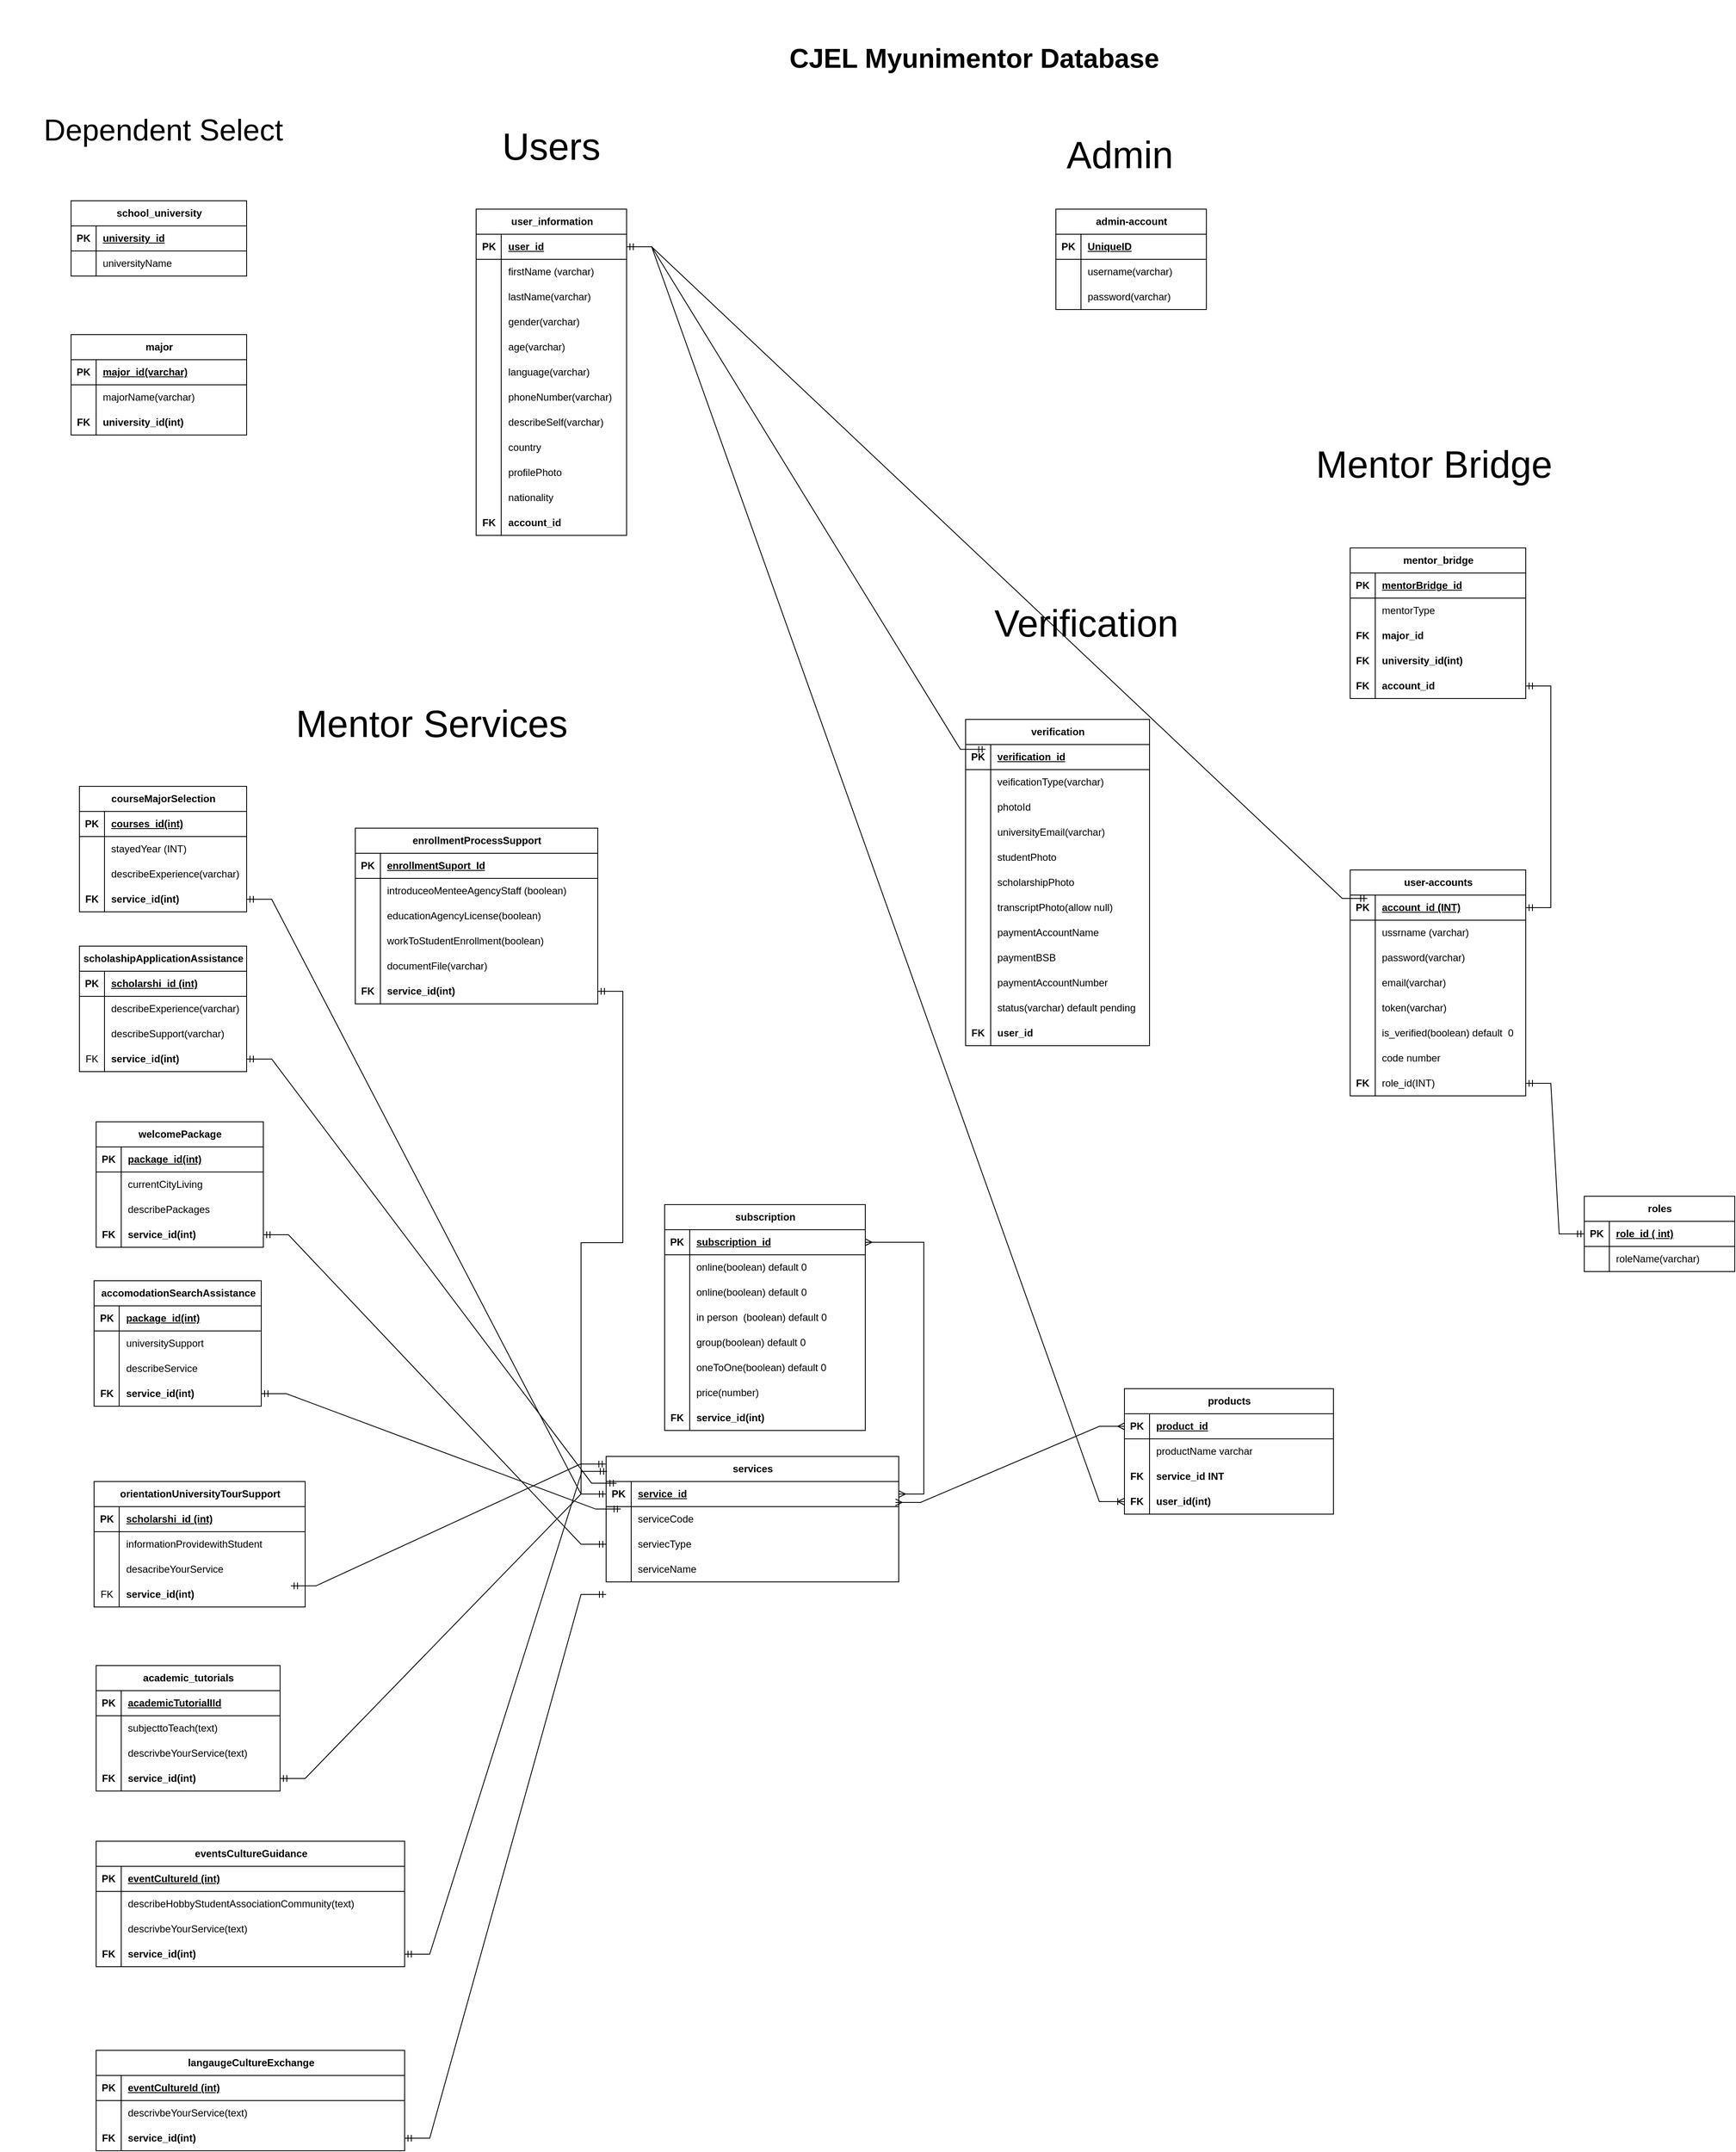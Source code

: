 <mxfile version="24.7.17">
  <diagram name="Page-1" id="zeOQ5ZkrWCi6DsDfoFjn">
    <mxGraphModel dx="2390" dy="1300" grid="1" gridSize="10" guides="1" tooltips="1" connect="1" arrows="1" fold="1" page="1" pageScale="1" pageWidth="1250" pageHeight="2000" math="0" shadow="0">
      <root>
        <mxCell id="0" />
        <mxCell id="1" parent="0" />
        <mxCell id="RZ5Sz_H62wmbQMJFJsLc-1" value="&lt;font style=&quot;font-size: 32px;&quot;&gt;&lt;b&gt;&amp;nbsp;CJEL Myunimentor Database&lt;/b&gt;&lt;/font&gt;" style="text;html=1;align=center;verticalAlign=middle;whiteSpace=wrap;rounded=0;" parent="1" vertex="1">
          <mxGeometry x="996" y="10" width="480" height="140" as="geometry" />
        </mxCell>
        <mxCell id="RZ5Sz_H62wmbQMJFJsLc-2" value="user-accounts" style="shape=table;startSize=30;container=1;collapsible=1;childLayout=tableLayout;fixedRows=1;rowLines=0;fontStyle=1;align=center;resizeLast=1;html=1;" parent="1" vertex="1">
          <mxGeometry x="1690" y="1050" width="210" height="270" as="geometry" />
        </mxCell>
        <mxCell id="RZ5Sz_H62wmbQMJFJsLc-3" value="" style="shape=tableRow;horizontal=0;startSize=0;swimlaneHead=0;swimlaneBody=0;fillColor=none;collapsible=0;dropTarget=0;points=[[0,0.5],[1,0.5]];portConstraint=eastwest;top=0;left=0;right=0;bottom=1;" parent="RZ5Sz_H62wmbQMJFJsLc-2" vertex="1">
          <mxGeometry y="30" width="210" height="30" as="geometry" />
        </mxCell>
        <mxCell id="RZ5Sz_H62wmbQMJFJsLc-4" value="PK" style="shape=partialRectangle;connectable=0;fillColor=none;top=0;left=0;bottom=0;right=0;fontStyle=1;overflow=hidden;whiteSpace=wrap;html=1;" parent="RZ5Sz_H62wmbQMJFJsLc-3" vertex="1">
          <mxGeometry width="30" height="30" as="geometry">
            <mxRectangle width="30" height="30" as="alternateBounds" />
          </mxGeometry>
        </mxCell>
        <mxCell id="RZ5Sz_H62wmbQMJFJsLc-5" value="account_id (INT)" style="shape=partialRectangle;connectable=0;fillColor=none;top=0;left=0;bottom=0;right=0;align=left;spacingLeft=6;fontStyle=5;overflow=hidden;whiteSpace=wrap;html=1;" parent="RZ5Sz_H62wmbQMJFJsLc-3" vertex="1">
          <mxGeometry x="30" width="180" height="30" as="geometry">
            <mxRectangle width="180" height="30" as="alternateBounds" />
          </mxGeometry>
        </mxCell>
        <mxCell id="RZ5Sz_H62wmbQMJFJsLc-6" value="" style="shape=tableRow;horizontal=0;startSize=0;swimlaneHead=0;swimlaneBody=0;fillColor=none;collapsible=0;dropTarget=0;points=[[0,0.5],[1,0.5]];portConstraint=eastwest;top=0;left=0;right=0;bottom=0;" parent="RZ5Sz_H62wmbQMJFJsLc-2" vertex="1">
          <mxGeometry y="60" width="210" height="30" as="geometry" />
        </mxCell>
        <mxCell id="RZ5Sz_H62wmbQMJFJsLc-7" value="" style="shape=partialRectangle;connectable=0;fillColor=none;top=0;left=0;bottom=0;right=0;editable=1;overflow=hidden;whiteSpace=wrap;html=1;" parent="RZ5Sz_H62wmbQMJFJsLc-6" vertex="1">
          <mxGeometry width="30" height="30" as="geometry">
            <mxRectangle width="30" height="30" as="alternateBounds" />
          </mxGeometry>
        </mxCell>
        <mxCell id="RZ5Sz_H62wmbQMJFJsLc-8" value="ussrname (varchar)" style="shape=partialRectangle;connectable=0;fillColor=none;top=0;left=0;bottom=0;right=0;align=left;spacingLeft=6;overflow=hidden;whiteSpace=wrap;html=1;" parent="RZ5Sz_H62wmbQMJFJsLc-6" vertex="1">
          <mxGeometry x="30" width="180" height="30" as="geometry">
            <mxRectangle width="180" height="30" as="alternateBounds" />
          </mxGeometry>
        </mxCell>
        <mxCell id="RZ5Sz_H62wmbQMJFJsLc-9" value="" style="shape=tableRow;horizontal=0;startSize=0;swimlaneHead=0;swimlaneBody=0;fillColor=none;collapsible=0;dropTarget=0;points=[[0,0.5],[1,0.5]];portConstraint=eastwest;top=0;left=0;right=0;bottom=0;" parent="RZ5Sz_H62wmbQMJFJsLc-2" vertex="1">
          <mxGeometry y="90" width="210" height="30" as="geometry" />
        </mxCell>
        <mxCell id="RZ5Sz_H62wmbQMJFJsLc-10" value="" style="shape=partialRectangle;connectable=0;fillColor=none;top=0;left=0;bottom=0;right=0;editable=1;overflow=hidden;whiteSpace=wrap;html=1;" parent="RZ5Sz_H62wmbQMJFJsLc-9" vertex="1">
          <mxGeometry width="30" height="30" as="geometry">
            <mxRectangle width="30" height="30" as="alternateBounds" />
          </mxGeometry>
        </mxCell>
        <mxCell id="RZ5Sz_H62wmbQMJFJsLc-11" value="password(varchar)" style="shape=partialRectangle;connectable=0;fillColor=none;top=0;left=0;bottom=0;right=0;align=left;spacingLeft=6;overflow=hidden;whiteSpace=wrap;html=1;" parent="RZ5Sz_H62wmbQMJFJsLc-9" vertex="1">
          <mxGeometry x="30" width="180" height="30" as="geometry">
            <mxRectangle width="180" height="30" as="alternateBounds" />
          </mxGeometry>
        </mxCell>
        <mxCell id="RZ5Sz_H62wmbQMJFJsLc-12" value="" style="shape=tableRow;horizontal=0;startSize=0;swimlaneHead=0;swimlaneBody=0;fillColor=none;collapsible=0;dropTarget=0;points=[[0,0.5],[1,0.5]];portConstraint=eastwest;top=0;left=0;right=0;bottom=0;" parent="RZ5Sz_H62wmbQMJFJsLc-2" vertex="1">
          <mxGeometry y="120" width="210" height="30" as="geometry" />
        </mxCell>
        <mxCell id="RZ5Sz_H62wmbQMJFJsLc-13" value="" style="shape=partialRectangle;connectable=0;fillColor=none;top=0;left=0;bottom=0;right=0;editable=1;overflow=hidden;whiteSpace=wrap;html=1;" parent="RZ5Sz_H62wmbQMJFJsLc-12" vertex="1">
          <mxGeometry width="30" height="30" as="geometry">
            <mxRectangle width="30" height="30" as="alternateBounds" />
          </mxGeometry>
        </mxCell>
        <mxCell id="RZ5Sz_H62wmbQMJFJsLc-14" value="email(varchar)" style="shape=partialRectangle;connectable=0;fillColor=none;top=0;left=0;bottom=0;right=0;align=left;spacingLeft=6;overflow=hidden;whiteSpace=wrap;html=1;" parent="RZ5Sz_H62wmbQMJFJsLc-12" vertex="1">
          <mxGeometry x="30" width="180" height="30" as="geometry">
            <mxRectangle width="180" height="30" as="alternateBounds" />
          </mxGeometry>
        </mxCell>
        <mxCell id="RZ5Sz_H62wmbQMJFJsLc-104" value="" style="shape=tableRow;horizontal=0;startSize=0;swimlaneHead=0;swimlaneBody=0;fillColor=none;collapsible=0;dropTarget=0;points=[[0,0.5],[1,0.5]];portConstraint=eastwest;top=0;left=0;right=0;bottom=0;" parent="RZ5Sz_H62wmbQMJFJsLc-2" vertex="1">
          <mxGeometry y="150" width="210" height="30" as="geometry" />
        </mxCell>
        <mxCell id="RZ5Sz_H62wmbQMJFJsLc-105" value="" style="shape=partialRectangle;connectable=0;fillColor=none;top=0;left=0;bottom=0;right=0;editable=1;overflow=hidden;whiteSpace=wrap;html=1;" parent="RZ5Sz_H62wmbQMJFJsLc-104" vertex="1">
          <mxGeometry width="30" height="30" as="geometry">
            <mxRectangle width="30" height="30" as="alternateBounds" />
          </mxGeometry>
        </mxCell>
        <mxCell id="RZ5Sz_H62wmbQMJFJsLc-106" value="token(varchar)" style="shape=partialRectangle;connectable=0;fillColor=none;top=0;left=0;bottom=0;right=0;align=left;spacingLeft=6;overflow=hidden;whiteSpace=wrap;html=1;" parent="RZ5Sz_H62wmbQMJFJsLc-104" vertex="1">
          <mxGeometry x="30" width="180" height="30" as="geometry">
            <mxRectangle width="180" height="30" as="alternateBounds" />
          </mxGeometry>
        </mxCell>
        <mxCell id="RZ5Sz_H62wmbQMJFJsLc-107" value="" style="shape=tableRow;horizontal=0;startSize=0;swimlaneHead=0;swimlaneBody=0;fillColor=none;collapsible=0;dropTarget=0;points=[[0,0.5],[1,0.5]];portConstraint=eastwest;top=0;left=0;right=0;bottom=0;" parent="RZ5Sz_H62wmbQMJFJsLc-2" vertex="1">
          <mxGeometry y="180" width="210" height="30" as="geometry" />
        </mxCell>
        <mxCell id="RZ5Sz_H62wmbQMJFJsLc-108" value="" style="shape=partialRectangle;connectable=0;fillColor=none;top=0;left=0;bottom=0;right=0;editable=1;overflow=hidden;whiteSpace=wrap;html=1;" parent="RZ5Sz_H62wmbQMJFJsLc-107" vertex="1">
          <mxGeometry width="30" height="30" as="geometry">
            <mxRectangle width="30" height="30" as="alternateBounds" />
          </mxGeometry>
        </mxCell>
        <mxCell id="RZ5Sz_H62wmbQMJFJsLc-109" value="is_verified(boolean) default&amp;nbsp; 0" style="shape=partialRectangle;connectable=0;fillColor=none;top=0;left=0;bottom=0;right=0;align=left;spacingLeft=6;overflow=hidden;whiteSpace=wrap;html=1;" parent="RZ5Sz_H62wmbQMJFJsLc-107" vertex="1">
          <mxGeometry x="30" width="180" height="30" as="geometry">
            <mxRectangle width="180" height="30" as="alternateBounds" />
          </mxGeometry>
        </mxCell>
        <mxCell id="RZ5Sz_H62wmbQMJFJsLc-110" value="" style="shape=tableRow;horizontal=0;startSize=0;swimlaneHead=0;swimlaneBody=0;fillColor=none;collapsible=0;dropTarget=0;points=[[0,0.5],[1,0.5]];portConstraint=eastwest;top=0;left=0;right=0;bottom=0;" parent="RZ5Sz_H62wmbQMJFJsLc-2" vertex="1">
          <mxGeometry y="210" width="210" height="30" as="geometry" />
        </mxCell>
        <mxCell id="RZ5Sz_H62wmbQMJFJsLc-111" value="" style="shape=partialRectangle;connectable=0;fillColor=none;top=0;left=0;bottom=0;right=0;editable=1;overflow=hidden;whiteSpace=wrap;html=1;" parent="RZ5Sz_H62wmbQMJFJsLc-110" vertex="1">
          <mxGeometry width="30" height="30" as="geometry">
            <mxRectangle width="30" height="30" as="alternateBounds" />
          </mxGeometry>
        </mxCell>
        <mxCell id="RZ5Sz_H62wmbQMJFJsLc-112" value="code number" style="shape=partialRectangle;connectable=0;fillColor=none;top=0;left=0;bottom=0;right=0;align=left;spacingLeft=6;overflow=hidden;whiteSpace=wrap;html=1;" parent="RZ5Sz_H62wmbQMJFJsLc-110" vertex="1">
          <mxGeometry x="30" width="180" height="30" as="geometry">
            <mxRectangle width="180" height="30" as="alternateBounds" />
          </mxGeometry>
        </mxCell>
        <mxCell id="RZ5Sz_H62wmbQMJFJsLc-461" value="" style="shape=tableRow;horizontal=0;startSize=0;swimlaneHead=0;swimlaneBody=0;fillColor=none;collapsible=0;dropTarget=0;points=[[0,0.5],[1,0.5]];portConstraint=eastwest;top=0;left=0;right=0;bottom=0;" parent="RZ5Sz_H62wmbQMJFJsLc-2" vertex="1">
          <mxGeometry y="240" width="210" height="30" as="geometry" />
        </mxCell>
        <mxCell id="RZ5Sz_H62wmbQMJFJsLc-462" value="&lt;b&gt;FK&lt;/b&gt;" style="shape=partialRectangle;connectable=0;fillColor=none;top=0;left=0;bottom=0;right=0;editable=1;overflow=hidden;whiteSpace=wrap;html=1;" parent="RZ5Sz_H62wmbQMJFJsLc-461" vertex="1">
          <mxGeometry width="30" height="30" as="geometry">
            <mxRectangle width="30" height="30" as="alternateBounds" />
          </mxGeometry>
        </mxCell>
        <mxCell id="RZ5Sz_H62wmbQMJFJsLc-463" value="role_id(INT)" style="shape=partialRectangle;connectable=0;fillColor=none;top=0;left=0;bottom=0;right=0;align=left;spacingLeft=6;overflow=hidden;whiteSpace=wrap;html=1;" parent="RZ5Sz_H62wmbQMJFJsLc-461" vertex="1">
          <mxGeometry x="30" width="180" height="30" as="geometry">
            <mxRectangle width="180" height="30" as="alternateBounds" />
          </mxGeometry>
        </mxCell>
        <mxCell id="RZ5Sz_H62wmbQMJFJsLc-15" value="user_information" style="shape=table;startSize=30;container=1;collapsible=1;childLayout=tableLayout;fixedRows=1;rowLines=0;fontStyle=1;align=center;resizeLast=1;html=1;" parent="1" vertex="1">
          <mxGeometry x="644.5" y="260" width="180" height="390" as="geometry" />
        </mxCell>
        <mxCell id="RZ5Sz_H62wmbQMJFJsLc-16" value="" style="shape=tableRow;horizontal=0;startSize=0;swimlaneHead=0;swimlaneBody=0;fillColor=none;collapsible=0;dropTarget=0;points=[[0,0.5],[1,0.5]];portConstraint=eastwest;top=0;left=0;right=0;bottom=1;" parent="RZ5Sz_H62wmbQMJFJsLc-15" vertex="1">
          <mxGeometry y="30" width="180" height="30" as="geometry" />
        </mxCell>
        <mxCell id="RZ5Sz_H62wmbQMJFJsLc-17" value="PK" style="shape=partialRectangle;connectable=0;fillColor=none;top=0;left=0;bottom=0;right=0;fontStyle=1;overflow=hidden;whiteSpace=wrap;html=1;" parent="RZ5Sz_H62wmbQMJFJsLc-16" vertex="1">
          <mxGeometry width="30" height="30" as="geometry">
            <mxRectangle width="30" height="30" as="alternateBounds" />
          </mxGeometry>
        </mxCell>
        <mxCell id="RZ5Sz_H62wmbQMJFJsLc-18" value="user_id" style="shape=partialRectangle;connectable=0;fillColor=none;top=0;left=0;bottom=0;right=0;align=left;spacingLeft=6;fontStyle=5;overflow=hidden;whiteSpace=wrap;html=1;" parent="RZ5Sz_H62wmbQMJFJsLc-16" vertex="1">
          <mxGeometry x="30" width="150" height="30" as="geometry">
            <mxRectangle width="150" height="30" as="alternateBounds" />
          </mxGeometry>
        </mxCell>
        <mxCell id="RZ5Sz_H62wmbQMJFJsLc-19" value="" style="shape=tableRow;horizontal=0;startSize=0;swimlaneHead=0;swimlaneBody=0;fillColor=none;collapsible=0;dropTarget=0;points=[[0,0.5],[1,0.5]];portConstraint=eastwest;top=0;left=0;right=0;bottom=0;" parent="RZ5Sz_H62wmbQMJFJsLc-15" vertex="1">
          <mxGeometry y="60" width="180" height="30" as="geometry" />
        </mxCell>
        <mxCell id="RZ5Sz_H62wmbQMJFJsLc-20" value="" style="shape=partialRectangle;connectable=0;fillColor=none;top=0;left=0;bottom=0;right=0;editable=1;overflow=hidden;whiteSpace=wrap;html=1;" parent="RZ5Sz_H62wmbQMJFJsLc-19" vertex="1">
          <mxGeometry width="30" height="30" as="geometry">
            <mxRectangle width="30" height="30" as="alternateBounds" />
          </mxGeometry>
        </mxCell>
        <mxCell id="RZ5Sz_H62wmbQMJFJsLc-21" value="firstName (varchar)" style="shape=partialRectangle;connectable=0;fillColor=none;top=0;left=0;bottom=0;right=0;align=left;spacingLeft=6;overflow=hidden;whiteSpace=wrap;html=1;" parent="RZ5Sz_H62wmbQMJFJsLc-19" vertex="1">
          <mxGeometry x="30" width="150" height="30" as="geometry">
            <mxRectangle width="150" height="30" as="alternateBounds" />
          </mxGeometry>
        </mxCell>
        <mxCell id="RZ5Sz_H62wmbQMJFJsLc-22" value="" style="shape=tableRow;horizontal=0;startSize=0;swimlaneHead=0;swimlaneBody=0;fillColor=none;collapsible=0;dropTarget=0;points=[[0,0.5],[1,0.5]];portConstraint=eastwest;top=0;left=0;right=0;bottom=0;" parent="RZ5Sz_H62wmbQMJFJsLc-15" vertex="1">
          <mxGeometry y="90" width="180" height="30" as="geometry" />
        </mxCell>
        <mxCell id="RZ5Sz_H62wmbQMJFJsLc-23" value="" style="shape=partialRectangle;connectable=0;fillColor=none;top=0;left=0;bottom=0;right=0;editable=1;overflow=hidden;whiteSpace=wrap;html=1;" parent="RZ5Sz_H62wmbQMJFJsLc-22" vertex="1">
          <mxGeometry width="30" height="30" as="geometry">
            <mxRectangle width="30" height="30" as="alternateBounds" />
          </mxGeometry>
        </mxCell>
        <mxCell id="RZ5Sz_H62wmbQMJFJsLc-24" value="lastName(varchar)" style="shape=partialRectangle;connectable=0;fillColor=none;top=0;left=0;bottom=0;right=0;align=left;spacingLeft=6;overflow=hidden;whiteSpace=wrap;html=1;" parent="RZ5Sz_H62wmbQMJFJsLc-22" vertex="1">
          <mxGeometry x="30" width="150" height="30" as="geometry">
            <mxRectangle width="150" height="30" as="alternateBounds" />
          </mxGeometry>
        </mxCell>
        <mxCell id="RZ5Sz_H62wmbQMJFJsLc-25" value="" style="shape=tableRow;horizontal=0;startSize=0;swimlaneHead=0;swimlaneBody=0;fillColor=none;collapsible=0;dropTarget=0;points=[[0,0.5],[1,0.5]];portConstraint=eastwest;top=0;left=0;right=0;bottom=0;" parent="RZ5Sz_H62wmbQMJFJsLc-15" vertex="1">
          <mxGeometry y="120" width="180" height="30" as="geometry" />
        </mxCell>
        <mxCell id="RZ5Sz_H62wmbQMJFJsLc-26" value="" style="shape=partialRectangle;connectable=0;fillColor=none;top=0;left=0;bottom=0;right=0;editable=1;overflow=hidden;whiteSpace=wrap;html=1;" parent="RZ5Sz_H62wmbQMJFJsLc-25" vertex="1">
          <mxGeometry width="30" height="30" as="geometry">
            <mxRectangle width="30" height="30" as="alternateBounds" />
          </mxGeometry>
        </mxCell>
        <mxCell id="RZ5Sz_H62wmbQMJFJsLc-27" value="gender(varchar)" style="shape=partialRectangle;connectable=0;fillColor=none;top=0;left=0;bottom=0;right=0;align=left;spacingLeft=6;overflow=hidden;whiteSpace=wrap;html=1;" parent="RZ5Sz_H62wmbQMJFJsLc-25" vertex="1">
          <mxGeometry x="30" width="150" height="30" as="geometry">
            <mxRectangle width="150" height="30" as="alternateBounds" />
          </mxGeometry>
        </mxCell>
        <mxCell id="RZ5Sz_H62wmbQMJFJsLc-148" value="" style="shape=tableRow;horizontal=0;startSize=0;swimlaneHead=0;swimlaneBody=0;fillColor=none;collapsible=0;dropTarget=0;points=[[0,0.5],[1,0.5]];portConstraint=eastwest;top=0;left=0;right=0;bottom=0;" parent="RZ5Sz_H62wmbQMJFJsLc-15" vertex="1">
          <mxGeometry y="150" width="180" height="30" as="geometry" />
        </mxCell>
        <mxCell id="RZ5Sz_H62wmbQMJFJsLc-149" value="" style="shape=partialRectangle;connectable=0;fillColor=none;top=0;left=0;bottom=0;right=0;editable=1;overflow=hidden;whiteSpace=wrap;html=1;" parent="RZ5Sz_H62wmbQMJFJsLc-148" vertex="1">
          <mxGeometry width="30" height="30" as="geometry">
            <mxRectangle width="30" height="30" as="alternateBounds" />
          </mxGeometry>
        </mxCell>
        <mxCell id="RZ5Sz_H62wmbQMJFJsLc-150" value="age(varchar)" style="shape=partialRectangle;connectable=0;fillColor=none;top=0;left=0;bottom=0;right=0;align=left;spacingLeft=6;overflow=hidden;whiteSpace=wrap;html=1;" parent="RZ5Sz_H62wmbQMJFJsLc-148" vertex="1">
          <mxGeometry x="30" width="150" height="30" as="geometry">
            <mxRectangle width="150" height="30" as="alternateBounds" />
          </mxGeometry>
        </mxCell>
        <mxCell id="RZ5Sz_H62wmbQMJFJsLc-151" value="" style="shape=tableRow;horizontal=0;startSize=0;swimlaneHead=0;swimlaneBody=0;fillColor=none;collapsible=0;dropTarget=0;points=[[0,0.5],[1,0.5]];portConstraint=eastwest;top=0;left=0;right=0;bottom=0;" parent="RZ5Sz_H62wmbQMJFJsLc-15" vertex="1">
          <mxGeometry y="180" width="180" height="30" as="geometry" />
        </mxCell>
        <mxCell id="RZ5Sz_H62wmbQMJFJsLc-152" value="" style="shape=partialRectangle;connectable=0;fillColor=none;top=0;left=0;bottom=0;right=0;editable=1;overflow=hidden;whiteSpace=wrap;html=1;" parent="RZ5Sz_H62wmbQMJFJsLc-151" vertex="1">
          <mxGeometry width="30" height="30" as="geometry">
            <mxRectangle width="30" height="30" as="alternateBounds" />
          </mxGeometry>
        </mxCell>
        <mxCell id="RZ5Sz_H62wmbQMJFJsLc-153" value="language(varchar)" style="shape=partialRectangle;connectable=0;fillColor=none;top=0;left=0;bottom=0;right=0;align=left;spacingLeft=6;overflow=hidden;whiteSpace=wrap;html=1;" parent="RZ5Sz_H62wmbQMJFJsLc-151" vertex="1">
          <mxGeometry x="30" width="150" height="30" as="geometry">
            <mxRectangle width="150" height="30" as="alternateBounds" />
          </mxGeometry>
        </mxCell>
        <mxCell id="RZ5Sz_H62wmbQMJFJsLc-154" value="" style="shape=tableRow;horizontal=0;startSize=0;swimlaneHead=0;swimlaneBody=0;fillColor=none;collapsible=0;dropTarget=0;points=[[0,0.5],[1,0.5]];portConstraint=eastwest;top=0;left=0;right=0;bottom=0;" parent="RZ5Sz_H62wmbQMJFJsLc-15" vertex="1">
          <mxGeometry y="210" width="180" height="30" as="geometry" />
        </mxCell>
        <mxCell id="RZ5Sz_H62wmbQMJFJsLc-155" value="" style="shape=partialRectangle;connectable=0;fillColor=none;top=0;left=0;bottom=0;right=0;editable=1;overflow=hidden;whiteSpace=wrap;html=1;" parent="RZ5Sz_H62wmbQMJFJsLc-154" vertex="1">
          <mxGeometry width="30" height="30" as="geometry">
            <mxRectangle width="30" height="30" as="alternateBounds" />
          </mxGeometry>
        </mxCell>
        <mxCell id="RZ5Sz_H62wmbQMJFJsLc-156" value="phoneNumber(varchar)" style="shape=partialRectangle;connectable=0;fillColor=none;top=0;left=0;bottom=0;right=0;align=left;spacingLeft=6;overflow=hidden;whiteSpace=wrap;html=1;" parent="RZ5Sz_H62wmbQMJFJsLc-154" vertex="1">
          <mxGeometry x="30" width="150" height="30" as="geometry">
            <mxRectangle width="150" height="30" as="alternateBounds" />
          </mxGeometry>
        </mxCell>
        <mxCell id="RZ5Sz_H62wmbQMJFJsLc-157" value="" style="shape=tableRow;horizontal=0;startSize=0;swimlaneHead=0;swimlaneBody=0;fillColor=none;collapsible=0;dropTarget=0;points=[[0,0.5],[1,0.5]];portConstraint=eastwest;top=0;left=0;right=0;bottom=0;" parent="RZ5Sz_H62wmbQMJFJsLc-15" vertex="1">
          <mxGeometry y="240" width="180" height="30" as="geometry" />
        </mxCell>
        <mxCell id="RZ5Sz_H62wmbQMJFJsLc-158" value="" style="shape=partialRectangle;connectable=0;fillColor=none;top=0;left=0;bottom=0;right=0;editable=1;overflow=hidden;whiteSpace=wrap;html=1;" parent="RZ5Sz_H62wmbQMJFJsLc-157" vertex="1">
          <mxGeometry width="30" height="30" as="geometry">
            <mxRectangle width="30" height="30" as="alternateBounds" />
          </mxGeometry>
        </mxCell>
        <mxCell id="RZ5Sz_H62wmbQMJFJsLc-159" value="describeSelf(varchar)" style="shape=partialRectangle;connectable=0;fillColor=none;top=0;left=0;bottom=0;right=0;align=left;spacingLeft=6;overflow=hidden;whiteSpace=wrap;html=1;" parent="RZ5Sz_H62wmbQMJFJsLc-157" vertex="1">
          <mxGeometry x="30" width="150" height="30" as="geometry">
            <mxRectangle width="150" height="30" as="alternateBounds" />
          </mxGeometry>
        </mxCell>
        <mxCell id="RZ5Sz_H62wmbQMJFJsLc-166" value="" style="shape=tableRow;horizontal=0;startSize=0;swimlaneHead=0;swimlaneBody=0;fillColor=none;collapsible=0;dropTarget=0;points=[[0,0.5],[1,0.5]];portConstraint=eastwest;top=0;left=0;right=0;bottom=0;" parent="RZ5Sz_H62wmbQMJFJsLc-15" vertex="1">
          <mxGeometry y="270" width="180" height="30" as="geometry" />
        </mxCell>
        <mxCell id="RZ5Sz_H62wmbQMJFJsLc-167" value="" style="shape=partialRectangle;connectable=0;fillColor=none;top=0;left=0;bottom=0;right=0;editable=1;overflow=hidden;whiteSpace=wrap;html=1;" parent="RZ5Sz_H62wmbQMJFJsLc-166" vertex="1">
          <mxGeometry width="30" height="30" as="geometry">
            <mxRectangle width="30" height="30" as="alternateBounds" />
          </mxGeometry>
        </mxCell>
        <mxCell id="RZ5Sz_H62wmbQMJFJsLc-168" value="country" style="shape=partialRectangle;connectable=0;fillColor=none;top=0;left=0;bottom=0;right=0;align=left;spacingLeft=6;overflow=hidden;whiteSpace=wrap;html=1;" parent="RZ5Sz_H62wmbQMJFJsLc-166" vertex="1">
          <mxGeometry x="30" width="150" height="30" as="geometry">
            <mxRectangle width="150" height="30" as="alternateBounds" />
          </mxGeometry>
        </mxCell>
        <mxCell id="RZ5Sz_H62wmbQMJFJsLc-169" value="" style="shape=tableRow;horizontal=0;startSize=0;swimlaneHead=0;swimlaneBody=0;fillColor=none;collapsible=0;dropTarget=0;points=[[0,0.5],[1,0.5]];portConstraint=eastwest;top=0;left=0;right=0;bottom=0;" parent="RZ5Sz_H62wmbQMJFJsLc-15" vertex="1">
          <mxGeometry y="300" width="180" height="30" as="geometry" />
        </mxCell>
        <mxCell id="RZ5Sz_H62wmbQMJFJsLc-170" value="" style="shape=partialRectangle;connectable=0;fillColor=none;top=0;left=0;bottom=0;right=0;editable=1;overflow=hidden;whiteSpace=wrap;html=1;" parent="RZ5Sz_H62wmbQMJFJsLc-169" vertex="1">
          <mxGeometry width="30" height="30" as="geometry">
            <mxRectangle width="30" height="30" as="alternateBounds" />
          </mxGeometry>
        </mxCell>
        <mxCell id="RZ5Sz_H62wmbQMJFJsLc-171" value="profilePhoto" style="shape=partialRectangle;connectable=0;fillColor=none;top=0;left=0;bottom=0;right=0;align=left;spacingLeft=6;overflow=hidden;whiteSpace=wrap;html=1;" parent="RZ5Sz_H62wmbQMJFJsLc-169" vertex="1">
          <mxGeometry x="30" width="150" height="30" as="geometry">
            <mxRectangle width="150" height="30" as="alternateBounds" />
          </mxGeometry>
        </mxCell>
        <mxCell id="9OASYXAIkwBc61nFA2aZ-10" value="" style="shape=tableRow;horizontal=0;startSize=0;swimlaneHead=0;swimlaneBody=0;fillColor=none;collapsible=0;dropTarget=0;points=[[0,0.5],[1,0.5]];portConstraint=eastwest;top=0;left=0;right=0;bottom=0;" parent="RZ5Sz_H62wmbQMJFJsLc-15" vertex="1">
          <mxGeometry y="330" width="180" height="30" as="geometry" />
        </mxCell>
        <mxCell id="9OASYXAIkwBc61nFA2aZ-11" value="" style="shape=partialRectangle;connectable=0;fillColor=none;top=0;left=0;bottom=0;right=0;editable=1;overflow=hidden;whiteSpace=wrap;html=1;" parent="9OASYXAIkwBc61nFA2aZ-10" vertex="1">
          <mxGeometry width="30" height="30" as="geometry">
            <mxRectangle width="30" height="30" as="alternateBounds" />
          </mxGeometry>
        </mxCell>
        <mxCell id="9OASYXAIkwBc61nFA2aZ-12" value="nationality" style="shape=partialRectangle;connectable=0;fillColor=none;top=0;left=0;bottom=0;right=0;align=left;spacingLeft=6;overflow=hidden;whiteSpace=wrap;html=1;" parent="9OASYXAIkwBc61nFA2aZ-10" vertex="1">
          <mxGeometry x="30" width="150" height="30" as="geometry">
            <mxRectangle width="150" height="30" as="alternateBounds" />
          </mxGeometry>
        </mxCell>
        <mxCell id="9OASYXAIkwBc61nFA2aZ-30" value="" style="shape=tableRow;horizontal=0;startSize=0;swimlaneHead=0;swimlaneBody=0;fillColor=none;collapsible=0;dropTarget=0;points=[[0,0.5],[1,0.5]];portConstraint=eastwest;top=0;left=0;right=0;bottom=0;" parent="RZ5Sz_H62wmbQMJFJsLc-15" vertex="1">
          <mxGeometry y="360" width="180" height="30" as="geometry" />
        </mxCell>
        <mxCell id="9OASYXAIkwBc61nFA2aZ-31" value="&lt;b&gt;FK&lt;/b&gt;" style="shape=partialRectangle;connectable=0;fillColor=none;top=0;left=0;bottom=0;right=0;editable=1;overflow=hidden;whiteSpace=wrap;html=1;" parent="9OASYXAIkwBc61nFA2aZ-30" vertex="1">
          <mxGeometry width="30" height="30" as="geometry">
            <mxRectangle width="30" height="30" as="alternateBounds" />
          </mxGeometry>
        </mxCell>
        <mxCell id="9OASYXAIkwBc61nFA2aZ-32" value="&lt;b&gt;account_id&lt;/b&gt;" style="shape=partialRectangle;connectable=0;fillColor=none;top=0;left=0;bottom=0;right=0;align=left;spacingLeft=6;overflow=hidden;whiteSpace=wrap;html=1;" parent="9OASYXAIkwBc61nFA2aZ-30" vertex="1">
          <mxGeometry x="30" width="150" height="30" as="geometry">
            <mxRectangle width="150" height="30" as="alternateBounds" />
          </mxGeometry>
        </mxCell>
        <mxCell id="RZ5Sz_H62wmbQMJFJsLc-65" value="products" style="shape=table;startSize=30;container=1;collapsible=1;childLayout=tableLayout;fixedRows=1;rowLines=0;fontStyle=1;align=center;resizeLast=1;html=1;" parent="1" vertex="1">
          <mxGeometry x="1420" y="1670" width="250" height="150" as="geometry" />
        </mxCell>
        <mxCell id="RZ5Sz_H62wmbQMJFJsLc-66" value="" style="shape=tableRow;horizontal=0;startSize=0;swimlaneHead=0;swimlaneBody=0;fillColor=none;collapsible=0;dropTarget=0;points=[[0,0.5],[1,0.5]];portConstraint=eastwest;top=0;left=0;right=0;bottom=1;" parent="RZ5Sz_H62wmbQMJFJsLc-65" vertex="1">
          <mxGeometry y="30" width="250" height="30" as="geometry" />
        </mxCell>
        <mxCell id="RZ5Sz_H62wmbQMJFJsLc-67" value="PK" style="shape=partialRectangle;connectable=0;fillColor=none;top=0;left=0;bottom=0;right=0;fontStyle=1;overflow=hidden;whiteSpace=wrap;html=1;" parent="RZ5Sz_H62wmbQMJFJsLc-66" vertex="1">
          <mxGeometry width="30" height="30" as="geometry">
            <mxRectangle width="30" height="30" as="alternateBounds" />
          </mxGeometry>
        </mxCell>
        <mxCell id="RZ5Sz_H62wmbQMJFJsLc-68" value="product_id" style="shape=partialRectangle;connectable=0;fillColor=none;top=0;left=0;bottom=0;right=0;align=left;spacingLeft=6;fontStyle=5;overflow=hidden;whiteSpace=wrap;html=1;" parent="RZ5Sz_H62wmbQMJFJsLc-66" vertex="1">
          <mxGeometry x="30" width="220" height="30" as="geometry">
            <mxRectangle width="220" height="30" as="alternateBounds" />
          </mxGeometry>
        </mxCell>
        <mxCell id="RZ5Sz_H62wmbQMJFJsLc-69" value="" style="shape=tableRow;horizontal=0;startSize=0;swimlaneHead=0;swimlaneBody=0;fillColor=none;collapsible=0;dropTarget=0;points=[[0,0.5],[1,0.5]];portConstraint=eastwest;top=0;left=0;right=0;bottom=0;" parent="RZ5Sz_H62wmbQMJFJsLc-65" vertex="1">
          <mxGeometry y="60" width="250" height="30" as="geometry" />
        </mxCell>
        <mxCell id="RZ5Sz_H62wmbQMJFJsLc-70" value="" style="shape=partialRectangle;connectable=0;fillColor=none;top=0;left=0;bottom=0;right=0;editable=1;overflow=hidden;whiteSpace=wrap;html=1;" parent="RZ5Sz_H62wmbQMJFJsLc-69" vertex="1">
          <mxGeometry width="30" height="30" as="geometry">
            <mxRectangle width="30" height="30" as="alternateBounds" />
          </mxGeometry>
        </mxCell>
        <mxCell id="RZ5Sz_H62wmbQMJFJsLc-71" value="productName varchar" style="shape=partialRectangle;connectable=0;fillColor=none;top=0;left=0;bottom=0;right=0;align=left;spacingLeft=6;overflow=hidden;whiteSpace=wrap;html=1;" parent="RZ5Sz_H62wmbQMJFJsLc-69" vertex="1">
          <mxGeometry x="30" width="220" height="30" as="geometry">
            <mxRectangle width="220" height="30" as="alternateBounds" />
          </mxGeometry>
        </mxCell>
        <mxCell id="RZ5Sz_H62wmbQMJFJsLc-72" value="" style="shape=tableRow;horizontal=0;startSize=0;swimlaneHead=0;swimlaneBody=0;fillColor=none;collapsible=0;dropTarget=0;points=[[0,0.5],[1,0.5]];portConstraint=eastwest;top=0;left=0;right=0;bottom=0;" parent="RZ5Sz_H62wmbQMJFJsLc-65" vertex="1">
          <mxGeometry y="90" width="250" height="30" as="geometry" />
        </mxCell>
        <mxCell id="RZ5Sz_H62wmbQMJFJsLc-73" value="&lt;b&gt;FK&lt;/b&gt;" style="shape=partialRectangle;connectable=0;fillColor=none;top=0;left=0;bottom=0;right=0;editable=1;overflow=hidden;whiteSpace=wrap;html=1;" parent="RZ5Sz_H62wmbQMJFJsLc-72" vertex="1">
          <mxGeometry width="30" height="30" as="geometry">
            <mxRectangle width="30" height="30" as="alternateBounds" />
          </mxGeometry>
        </mxCell>
        <mxCell id="RZ5Sz_H62wmbQMJFJsLc-74" value="&lt;b&gt;service_id INT&lt;/b&gt;" style="shape=partialRectangle;connectable=0;fillColor=none;top=0;left=0;bottom=0;right=0;align=left;spacingLeft=6;overflow=hidden;whiteSpace=wrap;html=1;" parent="RZ5Sz_H62wmbQMJFJsLc-72" vertex="1">
          <mxGeometry x="30" width="220" height="30" as="geometry">
            <mxRectangle width="220" height="30" as="alternateBounds" />
          </mxGeometry>
        </mxCell>
        <mxCell id="RZ5Sz_H62wmbQMJFJsLc-75" value="" style="shape=tableRow;horizontal=0;startSize=0;swimlaneHead=0;swimlaneBody=0;fillColor=none;collapsible=0;dropTarget=0;points=[[0,0.5],[1,0.5]];portConstraint=eastwest;top=0;left=0;right=0;bottom=0;" parent="RZ5Sz_H62wmbQMJFJsLc-65" vertex="1">
          <mxGeometry y="120" width="250" height="30" as="geometry" />
        </mxCell>
        <mxCell id="RZ5Sz_H62wmbQMJFJsLc-76" value="&lt;b&gt;FK&lt;/b&gt;" style="shape=partialRectangle;connectable=0;fillColor=none;top=0;left=0;bottom=0;right=0;editable=1;overflow=hidden;whiteSpace=wrap;html=1;" parent="RZ5Sz_H62wmbQMJFJsLc-75" vertex="1">
          <mxGeometry width="30" height="30" as="geometry">
            <mxRectangle width="30" height="30" as="alternateBounds" />
          </mxGeometry>
        </mxCell>
        <mxCell id="RZ5Sz_H62wmbQMJFJsLc-77" value="&lt;b&gt;user_id(int)&lt;/b&gt;" style="shape=partialRectangle;connectable=0;fillColor=none;top=0;left=0;bottom=0;right=0;align=left;spacingLeft=6;overflow=hidden;whiteSpace=wrap;html=1;" parent="RZ5Sz_H62wmbQMJFJsLc-75" vertex="1">
          <mxGeometry x="30" width="220" height="30" as="geometry">
            <mxRectangle width="220" height="30" as="alternateBounds" />
          </mxGeometry>
        </mxCell>
        <mxCell id="RZ5Sz_H62wmbQMJFJsLc-78" value="roles" style="shape=table;startSize=30;container=1;collapsible=1;childLayout=tableLayout;fixedRows=1;rowLines=0;fontStyle=1;align=center;resizeLast=1;html=1;" parent="1" vertex="1">
          <mxGeometry x="1970" y="1440" width="180" height="90" as="geometry" />
        </mxCell>
        <mxCell id="RZ5Sz_H62wmbQMJFJsLc-79" value="" style="shape=tableRow;horizontal=0;startSize=0;swimlaneHead=0;swimlaneBody=0;fillColor=none;collapsible=0;dropTarget=0;points=[[0,0.5],[1,0.5]];portConstraint=eastwest;top=0;left=0;right=0;bottom=1;" parent="RZ5Sz_H62wmbQMJFJsLc-78" vertex="1">
          <mxGeometry y="30" width="180" height="30" as="geometry" />
        </mxCell>
        <mxCell id="RZ5Sz_H62wmbQMJFJsLc-80" value="PK" style="shape=partialRectangle;connectable=0;fillColor=none;top=0;left=0;bottom=0;right=0;fontStyle=1;overflow=hidden;whiteSpace=wrap;html=1;" parent="RZ5Sz_H62wmbQMJFJsLc-79" vertex="1">
          <mxGeometry width="30" height="30" as="geometry">
            <mxRectangle width="30" height="30" as="alternateBounds" />
          </mxGeometry>
        </mxCell>
        <mxCell id="RZ5Sz_H62wmbQMJFJsLc-81" value="role_id ( int)" style="shape=partialRectangle;connectable=0;fillColor=none;top=0;left=0;bottom=0;right=0;align=left;spacingLeft=6;fontStyle=5;overflow=hidden;whiteSpace=wrap;html=1;" parent="RZ5Sz_H62wmbQMJFJsLc-79" vertex="1">
          <mxGeometry x="30" width="150" height="30" as="geometry">
            <mxRectangle width="150" height="30" as="alternateBounds" />
          </mxGeometry>
        </mxCell>
        <mxCell id="RZ5Sz_H62wmbQMJFJsLc-82" value="" style="shape=tableRow;horizontal=0;startSize=0;swimlaneHead=0;swimlaneBody=0;fillColor=none;collapsible=0;dropTarget=0;points=[[0,0.5],[1,0.5]];portConstraint=eastwest;top=0;left=0;right=0;bottom=0;" parent="RZ5Sz_H62wmbQMJFJsLc-78" vertex="1">
          <mxGeometry y="60" width="180" height="30" as="geometry" />
        </mxCell>
        <mxCell id="RZ5Sz_H62wmbQMJFJsLc-83" value="" style="shape=partialRectangle;connectable=0;fillColor=none;top=0;left=0;bottom=0;right=0;editable=1;overflow=hidden;whiteSpace=wrap;html=1;" parent="RZ5Sz_H62wmbQMJFJsLc-82" vertex="1">
          <mxGeometry width="30" height="30" as="geometry">
            <mxRectangle width="30" height="30" as="alternateBounds" />
          </mxGeometry>
        </mxCell>
        <mxCell id="RZ5Sz_H62wmbQMJFJsLc-84" value="roleName(varchar)" style="shape=partialRectangle;connectable=0;fillColor=none;top=0;left=0;bottom=0;right=0;align=left;spacingLeft=6;overflow=hidden;whiteSpace=wrap;html=1;" parent="RZ5Sz_H62wmbQMJFJsLc-82" vertex="1">
          <mxGeometry x="30" width="150" height="30" as="geometry">
            <mxRectangle width="150" height="30" as="alternateBounds" />
          </mxGeometry>
        </mxCell>
        <mxCell id="RZ5Sz_H62wmbQMJFJsLc-91" value="admin-account" style="shape=table;startSize=30;container=1;collapsible=1;childLayout=tableLayout;fixedRows=1;rowLines=0;fontStyle=1;align=center;resizeLast=1;html=1;" parent="1" vertex="1">
          <mxGeometry x="1338" y="260" width="180" height="120" as="geometry" />
        </mxCell>
        <mxCell id="RZ5Sz_H62wmbQMJFJsLc-92" value="" style="shape=tableRow;horizontal=0;startSize=0;swimlaneHead=0;swimlaneBody=0;fillColor=none;collapsible=0;dropTarget=0;points=[[0,0.5],[1,0.5]];portConstraint=eastwest;top=0;left=0;right=0;bottom=1;" parent="RZ5Sz_H62wmbQMJFJsLc-91" vertex="1">
          <mxGeometry y="30" width="180" height="30" as="geometry" />
        </mxCell>
        <mxCell id="RZ5Sz_H62wmbQMJFJsLc-93" value="PK" style="shape=partialRectangle;connectable=0;fillColor=none;top=0;left=0;bottom=0;right=0;fontStyle=1;overflow=hidden;whiteSpace=wrap;html=1;" parent="RZ5Sz_H62wmbQMJFJsLc-92" vertex="1">
          <mxGeometry width="30" height="30" as="geometry">
            <mxRectangle width="30" height="30" as="alternateBounds" />
          </mxGeometry>
        </mxCell>
        <mxCell id="RZ5Sz_H62wmbQMJFJsLc-94" value="UniqueID" style="shape=partialRectangle;connectable=0;fillColor=none;top=0;left=0;bottom=0;right=0;align=left;spacingLeft=6;fontStyle=5;overflow=hidden;whiteSpace=wrap;html=1;" parent="RZ5Sz_H62wmbQMJFJsLc-92" vertex="1">
          <mxGeometry x="30" width="150" height="30" as="geometry">
            <mxRectangle width="150" height="30" as="alternateBounds" />
          </mxGeometry>
        </mxCell>
        <mxCell id="RZ5Sz_H62wmbQMJFJsLc-95" value="" style="shape=tableRow;horizontal=0;startSize=0;swimlaneHead=0;swimlaneBody=0;fillColor=none;collapsible=0;dropTarget=0;points=[[0,0.5],[1,0.5]];portConstraint=eastwest;top=0;left=0;right=0;bottom=0;" parent="RZ5Sz_H62wmbQMJFJsLc-91" vertex="1">
          <mxGeometry y="60" width="180" height="30" as="geometry" />
        </mxCell>
        <mxCell id="RZ5Sz_H62wmbQMJFJsLc-96" value="" style="shape=partialRectangle;connectable=0;fillColor=none;top=0;left=0;bottom=0;right=0;editable=1;overflow=hidden;whiteSpace=wrap;html=1;" parent="RZ5Sz_H62wmbQMJFJsLc-95" vertex="1">
          <mxGeometry width="30" height="30" as="geometry">
            <mxRectangle width="30" height="30" as="alternateBounds" />
          </mxGeometry>
        </mxCell>
        <mxCell id="RZ5Sz_H62wmbQMJFJsLc-97" value="username(varchar)" style="shape=partialRectangle;connectable=0;fillColor=none;top=0;left=0;bottom=0;right=0;align=left;spacingLeft=6;overflow=hidden;whiteSpace=wrap;html=1;" parent="RZ5Sz_H62wmbQMJFJsLc-95" vertex="1">
          <mxGeometry x="30" width="150" height="30" as="geometry">
            <mxRectangle width="150" height="30" as="alternateBounds" />
          </mxGeometry>
        </mxCell>
        <mxCell id="RZ5Sz_H62wmbQMJFJsLc-98" value="" style="shape=tableRow;horizontal=0;startSize=0;swimlaneHead=0;swimlaneBody=0;fillColor=none;collapsible=0;dropTarget=0;points=[[0,0.5],[1,0.5]];portConstraint=eastwest;top=0;left=0;right=0;bottom=0;" parent="RZ5Sz_H62wmbQMJFJsLc-91" vertex="1">
          <mxGeometry y="90" width="180" height="30" as="geometry" />
        </mxCell>
        <mxCell id="RZ5Sz_H62wmbQMJFJsLc-99" value="" style="shape=partialRectangle;connectable=0;fillColor=none;top=0;left=0;bottom=0;right=0;editable=1;overflow=hidden;whiteSpace=wrap;html=1;" parent="RZ5Sz_H62wmbQMJFJsLc-98" vertex="1">
          <mxGeometry width="30" height="30" as="geometry">
            <mxRectangle width="30" height="30" as="alternateBounds" />
          </mxGeometry>
        </mxCell>
        <mxCell id="RZ5Sz_H62wmbQMJFJsLc-100" value="password(varchar)" style="shape=partialRectangle;connectable=0;fillColor=none;top=0;left=0;bottom=0;right=0;align=left;spacingLeft=6;overflow=hidden;whiteSpace=wrap;html=1;" parent="RZ5Sz_H62wmbQMJFJsLc-98" vertex="1">
          <mxGeometry x="30" width="150" height="30" as="geometry">
            <mxRectangle width="150" height="30" as="alternateBounds" />
          </mxGeometry>
        </mxCell>
        <mxCell id="RZ5Sz_H62wmbQMJFJsLc-113" value="" style="edgeStyle=entityRelationEdgeStyle;fontSize=12;html=1;endArrow=ERmandOne;startArrow=ERmandOne;rounded=0;" parent="1" source="RZ5Sz_H62wmbQMJFJsLc-79" target="RZ5Sz_H62wmbQMJFJsLc-461" edge="1">
          <mxGeometry width="100" height="100" relative="1" as="geometry">
            <mxPoint x="2221" y="1500" as="sourcePoint" />
            <mxPoint x="2240" y="1360" as="targetPoint" />
          </mxGeometry>
        </mxCell>
        <mxCell id="RZ5Sz_H62wmbQMJFJsLc-114" value="school_university" style="shape=table;startSize=30;container=1;collapsible=1;childLayout=tableLayout;fixedRows=1;rowLines=0;fontStyle=1;align=center;resizeLast=1;html=1;" parent="1" vertex="1">
          <mxGeometry x="160" y="250" width="210" height="90" as="geometry" />
        </mxCell>
        <mxCell id="RZ5Sz_H62wmbQMJFJsLc-115" value="" style="shape=tableRow;horizontal=0;startSize=0;swimlaneHead=0;swimlaneBody=0;fillColor=none;collapsible=0;dropTarget=0;points=[[0,0.5],[1,0.5]];portConstraint=eastwest;top=0;left=0;right=0;bottom=1;" parent="RZ5Sz_H62wmbQMJFJsLc-114" vertex="1">
          <mxGeometry y="30" width="210" height="30" as="geometry" />
        </mxCell>
        <mxCell id="RZ5Sz_H62wmbQMJFJsLc-116" value="PK" style="shape=partialRectangle;connectable=0;fillColor=none;top=0;left=0;bottom=0;right=0;fontStyle=1;overflow=hidden;whiteSpace=wrap;html=1;" parent="RZ5Sz_H62wmbQMJFJsLc-115" vertex="1">
          <mxGeometry width="30" height="30" as="geometry">
            <mxRectangle width="30" height="30" as="alternateBounds" />
          </mxGeometry>
        </mxCell>
        <mxCell id="RZ5Sz_H62wmbQMJFJsLc-117" value="university_id" style="shape=partialRectangle;connectable=0;fillColor=none;top=0;left=0;bottom=0;right=0;align=left;spacingLeft=6;fontStyle=5;overflow=hidden;whiteSpace=wrap;html=1;" parent="RZ5Sz_H62wmbQMJFJsLc-115" vertex="1">
          <mxGeometry x="30" width="180" height="30" as="geometry">
            <mxRectangle width="180" height="30" as="alternateBounds" />
          </mxGeometry>
        </mxCell>
        <mxCell id="RZ5Sz_H62wmbQMJFJsLc-118" value="" style="shape=tableRow;horizontal=0;startSize=0;swimlaneHead=0;swimlaneBody=0;fillColor=none;collapsible=0;dropTarget=0;points=[[0,0.5],[1,0.5]];portConstraint=eastwest;top=0;left=0;right=0;bottom=0;" parent="RZ5Sz_H62wmbQMJFJsLc-114" vertex="1">
          <mxGeometry y="60" width="210" height="30" as="geometry" />
        </mxCell>
        <mxCell id="RZ5Sz_H62wmbQMJFJsLc-119" value="" style="shape=partialRectangle;connectable=0;fillColor=none;top=0;left=0;bottom=0;right=0;editable=1;overflow=hidden;whiteSpace=wrap;html=1;" parent="RZ5Sz_H62wmbQMJFJsLc-118" vertex="1">
          <mxGeometry width="30" height="30" as="geometry">
            <mxRectangle width="30" height="30" as="alternateBounds" />
          </mxGeometry>
        </mxCell>
        <mxCell id="RZ5Sz_H62wmbQMJFJsLc-120" value="universityName" style="shape=partialRectangle;connectable=0;fillColor=none;top=0;left=0;bottom=0;right=0;align=left;spacingLeft=6;overflow=hidden;whiteSpace=wrap;html=1;" parent="RZ5Sz_H62wmbQMJFJsLc-118" vertex="1">
          <mxGeometry x="30" width="180" height="30" as="geometry">
            <mxRectangle width="180" height="30" as="alternateBounds" />
          </mxGeometry>
        </mxCell>
        <mxCell id="RZ5Sz_H62wmbQMJFJsLc-131" value="major" style="shape=table;startSize=30;container=1;collapsible=1;childLayout=tableLayout;fixedRows=1;rowLines=0;fontStyle=1;align=center;resizeLast=1;html=1;" parent="1" vertex="1">
          <mxGeometry x="160" y="410" width="210" height="120" as="geometry" />
        </mxCell>
        <mxCell id="RZ5Sz_H62wmbQMJFJsLc-132" value="" style="shape=tableRow;horizontal=0;startSize=0;swimlaneHead=0;swimlaneBody=0;fillColor=none;collapsible=0;dropTarget=0;points=[[0,0.5],[1,0.5]];portConstraint=eastwest;top=0;left=0;right=0;bottom=1;" parent="RZ5Sz_H62wmbQMJFJsLc-131" vertex="1">
          <mxGeometry y="30" width="210" height="30" as="geometry" />
        </mxCell>
        <mxCell id="RZ5Sz_H62wmbQMJFJsLc-133" value="PK" style="shape=partialRectangle;connectable=0;fillColor=none;top=0;left=0;bottom=0;right=0;fontStyle=1;overflow=hidden;whiteSpace=wrap;html=1;" parent="RZ5Sz_H62wmbQMJFJsLc-132" vertex="1">
          <mxGeometry width="30" height="30" as="geometry">
            <mxRectangle width="30" height="30" as="alternateBounds" />
          </mxGeometry>
        </mxCell>
        <mxCell id="RZ5Sz_H62wmbQMJFJsLc-134" value="major_id(varchar)" style="shape=partialRectangle;connectable=0;fillColor=none;top=0;left=0;bottom=0;right=0;align=left;spacingLeft=6;fontStyle=5;overflow=hidden;whiteSpace=wrap;html=1;" parent="RZ5Sz_H62wmbQMJFJsLc-132" vertex="1">
          <mxGeometry x="30" width="180" height="30" as="geometry">
            <mxRectangle width="180" height="30" as="alternateBounds" />
          </mxGeometry>
        </mxCell>
        <mxCell id="RZ5Sz_H62wmbQMJFJsLc-135" value="" style="shape=tableRow;horizontal=0;startSize=0;swimlaneHead=0;swimlaneBody=0;fillColor=none;collapsible=0;dropTarget=0;points=[[0,0.5],[1,0.5]];portConstraint=eastwest;top=0;left=0;right=0;bottom=0;" parent="RZ5Sz_H62wmbQMJFJsLc-131" vertex="1">
          <mxGeometry y="60" width="210" height="30" as="geometry" />
        </mxCell>
        <mxCell id="RZ5Sz_H62wmbQMJFJsLc-136" value="" style="shape=partialRectangle;connectable=0;fillColor=none;top=0;left=0;bottom=0;right=0;editable=1;overflow=hidden;whiteSpace=wrap;html=1;" parent="RZ5Sz_H62wmbQMJFJsLc-135" vertex="1">
          <mxGeometry width="30" height="30" as="geometry">
            <mxRectangle width="30" height="30" as="alternateBounds" />
          </mxGeometry>
        </mxCell>
        <mxCell id="RZ5Sz_H62wmbQMJFJsLc-137" value="majorName(varchar)" style="shape=partialRectangle;connectable=0;fillColor=none;top=0;left=0;bottom=0;right=0;align=left;spacingLeft=6;overflow=hidden;whiteSpace=wrap;html=1;" parent="RZ5Sz_H62wmbQMJFJsLc-135" vertex="1">
          <mxGeometry x="30" width="180" height="30" as="geometry">
            <mxRectangle width="180" height="30" as="alternateBounds" />
          </mxGeometry>
        </mxCell>
        <mxCell id="RZ5Sz_H62wmbQMJFJsLc-138" value="" style="shape=tableRow;horizontal=0;startSize=0;swimlaneHead=0;swimlaneBody=0;fillColor=none;collapsible=0;dropTarget=0;points=[[0,0.5],[1,0.5]];portConstraint=eastwest;top=0;left=0;right=0;bottom=0;" parent="RZ5Sz_H62wmbQMJFJsLc-131" vertex="1">
          <mxGeometry y="90" width="210" height="30" as="geometry" />
        </mxCell>
        <mxCell id="RZ5Sz_H62wmbQMJFJsLc-139" value="&lt;b&gt;FK&lt;/b&gt;" style="shape=partialRectangle;connectable=0;fillColor=none;top=0;left=0;bottom=0;right=0;editable=1;overflow=hidden;whiteSpace=wrap;html=1;" parent="RZ5Sz_H62wmbQMJFJsLc-138" vertex="1">
          <mxGeometry width="30" height="30" as="geometry">
            <mxRectangle width="30" height="30" as="alternateBounds" />
          </mxGeometry>
        </mxCell>
        <mxCell id="RZ5Sz_H62wmbQMJFJsLc-140" value="&lt;b&gt;university_id(int)&lt;/b&gt;" style="shape=partialRectangle;connectable=0;fillColor=none;top=0;left=0;bottom=0;right=0;align=left;spacingLeft=6;overflow=hidden;whiteSpace=wrap;html=1;" parent="RZ5Sz_H62wmbQMJFJsLc-138" vertex="1">
          <mxGeometry x="30" width="180" height="30" as="geometry">
            <mxRectangle width="180" height="30" as="alternateBounds" />
          </mxGeometry>
        </mxCell>
        <mxCell id="RZ5Sz_H62wmbQMJFJsLc-176" value="services" style="shape=table;startSize=30;container=1;collapsible=1;childLayout=tableLayout;fixedRows=1;rowLines=0;fontStyle=1;align=center;resizeLast=1;html=1;" parent="1" vertex="1">
          <mxGeometry x="800" y="1751" width="350" height="150" as="geometry" />
        </mxCell>
        <mxCell id="RZ5Sz_H62wmbQMJFJsLc-177" value="" style="shape=tableRow;horizontal=0;startSize=0;swimlaneHead=0;swimlaneBody=0;fillColor=none;collapsible=0;dropTarget=0;points=[[0,0.5],[1,0.5]];portConstraint=eastwest;top=0;left=0;right=0;bottom=1;" parent="RZ5Sz_H62wmbQMJFJsLc-176" vertex="1">
          <mxGeometry y="30" width="350" height="30" as="geometry" />
        </mxCell>
        <mxCell id="RZ5Sz_H62wmbQMJFJsLc-178" value="PK" style="shape=partialRectangle;connectable=0;fillColor=none;top=0;left=0;bottom=0;right=0;fontStyle=1;overflow=hidden;whiteSpace=wrap;html=1;" parent="RZ5Sz_H62wmbQMJFJsLc-177" vertex="1">
          <mxGeometry width="30" height="30" as="geometry">
            <mxRectangle width="30" height="30" as="alternateBounds" />
          </mxGeometry>
        </mxCell>
        <mxCell id="RZ5Sz_H62wmbQMJFJsLc-179" value="service_id" style="shape=partialRectangle;connectable=0;fillColor=none;top=0;left=0;bottom=0;right=0;align=left;spacingLeft=6;fontStyle=5;overflow=hidden;whiteSpace=wrap;html=1;" parent="RZ5Sz_H62wmbQMJFJsLc-177" vertex="1">
          <mxGeometry x="30" width="320" height="30" as="geometry">
            <mxRectangle width="320" height="30" as="alternateBounds" />
          </mxGeometry>
        </mxCell>
        <mxCell id="RZ5Sz_H62wmbQMJFJsLc-180" value="" style="shape=tableRow;horizontal=0;startSize=0;swimlaneHead=0;swimlaneBody=0;fillColor=none;collapsible=0;dropTarget=0;points=[[0,0.5],[1,0.5]];portConstraint=eastwest;top=0;left=0;right=0;bottom=0;" parent="RZ5Sz_H62wmbQMJFJsLc-176" vertex="1">
          <mxGeometry y="60" width="350" height="30" as="geometry" />
        </mxCell>
        <mxCell id="RZ5Sz_H62wmbQMJFJsLc-181" value="" style="shape=partialRectangle;connectable=0;fillColor=none;top=0;left=0;bottom=0;right=0;editable=1;overflow=hidden;whiteSpace=wrap;html=1;" parent="RZ5Sz_H62wmbQMJFJsLc-180" vertex="1">
          <mxGeometry width="30" height="30" as="geometry">
            <mxRectangle width="30" height="30" as="alternateBounds" />
          </mxGeometry>
        </mxCell>
        <mxCell id="RZ5Sz_H62wmbQMJFJsLc-182" value="serviceCode" style="shape=partialRectangle;connectable=0;fillColor=none;top=0;left=0;bottom=0;right=0;align=left;spacingLeft=6;overflow=hidden;whiteSpace=wrap;html=1;" parent="RZ5Sz_H62wmbQMJFJsLc-180" vertex="1">
          <mxGeometry x="30" width="320" height="30" as="geometry">
            <mxRectangle width="320" height="30" as="alternateBounds" />
          </mxGeometry>
        </mxCell>
        <mxCell id="RZ5Sz_H62wmbQMJFJsLc-183" value="" style="shape=tableRow;horizontal=0;startSize=0;swimlaneHead=0;swimlaneBody=0;fillColor=none;collapsible=0;dropTarget=0;points=[[0,0.5],[1,0.5]];portConstraint=eastwest;top=0;left=0;right=0;bottom=0;" parent="RZ5Sz_H62wmbQMJFJsLc-176" vertex="1">
          <mxGeometry y="90" width="350" height="30" as="geometry" />
        </mxCell>
        <mxCell id="RZ5Sz_H62wmbQMJFJsLc-184" value="" style="shape=partialRectangle;connectable=0;fillColor=none;top=0;left=0;bottom=0;right=0;editable=1;overflow=hidden;whiteSpace=wrap;html=1;" parent="RZ5Sz_H62wmbQMJFJsLc-183" vertex="1">
          <mxGeometry width="30" height="30" as="geometry">
            <mxRectangle width="30" height="30" as="alternateBounds" />
          </mxGeometry>
        </mxCell>
        <mxCell id="RZ5Sz_H62wmbQMJFJsLc-185" value="serviecType" style="shape=partialRectangle;connectable=0;fillColor=none;top=0;left=0;bottom=0;right=0;align=left;spacingLeft=6;overflow=hidden;whiteSpace=wrap;html=1;" parent="RZ5Sz_H62wmbQMJFJsLc-183" vertex="1">
          <mxGeometry x="30" width="320" height="30" as="geometry">
            <mxRectangle width="320" height="30" as="alternateBounds" />
          </mxGeometry>
        </mxCell>
        <mxCell id="RZ5Sz_H62wmbQMJFJsLc-186" value="" style="shape=tableRow;horizontal=0;startSize=0;swimlaneHead=0;swimlaneBody=0;fillColor=none;collapsible=0;dropTarget=0;points=[[0,0.5],[1,0.5]];portConstraint=eastwest;top=0;left=0;right=0;bottom=0;" parent="RZ5Sz_H62wmbQMJFJsLc-176" vertex="1">
          <mxGeometry y="120" width="350" height="30" as="geometry" />
        </mxCell>
        <mxCell id="RZ5Sz_H62wmbQMJFJsLc-187" value="" style="shape=partialRectangle;connectable=0;fillColor=none;top=0;left=0;bottom=0;right=0;editable=1;overflow=hidden;whiteSpace=wrap;html=1;" parent="RZ5Sz_H62wmbQMJFJsLc-186" vertex="1">
          <mxGeometry width="30" height="30" as="geometry">
            <mxRectangle width="30" height="30" as="alternateBounds" />
          </mxGeometry>
        </mxCell>
        <mxCell id="RZ5Sz_H62wmbQMJFJsLc-188" value="serviceName" style="shape=partialRectangle;connectable=0;fillColor=none;top=0;left=0;bottom=0;right=0;align=left;spacingLeft=6;overflow=hidden;whiteSpace=wrap;html=1;" parent="RZ5Sz_H62wmbQMJFJsLc-186" vertex="1">
          <mxGeometry x="30" width="320" height="30" as="geometry">
            <mxRectangle width="320" height="30" as="alternateBounds" />
          </mxGeometry>
        </mxCell>
        <mxCell id="RZ5Sz_H62wmbQMJFJsLc-189" value="courseMajorSelection" style="shape=table;startSize=30;container=1;collapsible=1;childLayout=tableLayout;fixedRows=1;rowLines=0;fontStyle=1;align=center;resizeLast=1;html=1;" parent="1" vertex="1">
          <mxGeometry x="170" y="950" width="200" height="150" as="geometry" />
        </mxCell>
        <mxCell id="RZ5Sz_H62wmbQMJFJsLc-190" value="" style="shape=tableRow;horizontal=0;startSize=0;swimlaneHead=0;swimlaneBody=0;fillColor=none;collapsible=0;dropTarget=0;points=[[0,0.5],[1,0.5]];portConstraint=eastwest;top=0;left=0;right=0;bottom=1;" parent="RZ5Sz_H62wmbQMJFJsLc-189" vertex="1">
          <mxGeometry y="30" width="200" height="30" as="geometry" />
        </mxCell>
        <mxCell id="RZ5Sz_H62wmbQMJFJsLc-191" value="PK" style="shape=partialRectangle;connectable=0;fillColor=none;top=0;left=0;bottom=0;right=0;fontStyle=1;overflow=hidden;whiteSpace=wrap;html=1;" parent="RZ5Sz_H62wmbQMJFJsLc-190" vertex="1">
          <mxGeometry width="30" height="30" as="geometry">
            <mxRectangle width="30" height="30" as="alternateBounds" />
          </mxGeometry>
        </mxCell>
        <mxCell id="RZ5Sz_H62wmbQMJFJsLc-192" value="courses_id(int)" style="shape=partialRectangle;connectable=0;fillColor=none;top=0;left=0;bottom=0;right=0;align=left;spacingLeft=6;fontStyle=5;overflow=hidden;whiteSpace=wrap;html=1;" parent="RZ5Sz_H62wmbQMJFJsLc-190" vertex="1">
          <mxGeometry x="30" width="170" height="30" as="geometry">
            <mxRectangle width="170" height="30" as="alternateBounds" />
          </mxGeometry>
        </mxCell>
        <mxCell id="RZ5Sz_H62wmbQMJFJsLc-193" value="" style="shape=tableRow;horizontal=0;startSize=0;swimlaneHead=0;swimlaneBody=0;fillColor=none;collapsible=0;dropTarget=0;points=[[0,0.5],[1,0.5]];portConstraint=eastwest;top=0;left=0;right=0;bottom=0;" parent="RZ5Sz_H62wmbQMJFJsLc-189" vertex="1">
          <mxGeometry y="60" width="200" height="30" as="geometry" />
        </mxCell>
        <mxCell id="RZ5Sz_H62wmbQMJFJsLc-194" value="" style="shape=partialRectangle;connectable=0;fillColor=none;top=0;left=0;bottom=0;right=0;editable=1;overflow=hidden;whiteSpace=wrap;html=1;" parent="RZ5Sz_H62wmbQMJFJsLc-193" vertex="1">
          <mxGeometry width="30" height="30" as="geometry">
            <mxRectangle width="30" height="30" as="alternateBounds" />
          </mxGeometry>
        </mxCell>
        <mxCell id="RZ5Sz_H62wmbQMJFJsLc-195" value="stayedYear (INT)" style="shape=partialRectangle;connectable=0;fillColor=none;top=0;left=0;bottom=0;right=0;align=left;spacingLeft=6;overflow=hidden;whiteSpace=wrap;html=1;" parent="RZ5Sz_H62wmbQMJFJsLc-193" vertex="1">
          <mxGeometry x="30" width="170" height="30" as="geometry">
            <mxRectangle width="170" height="30" as="alternateBounds" />
          </mxGeometry>
        </mxCell>
        <mxCell id="RZ5Sz_H62wmbQMJFJsLc-196" value="" style="shape=tableRow;horizontal=0;startSize=0;swimlaneHead=0;swimlaneBody=0;fillColor=none;collapsible=0;dropTarget=0;points=[[0,0.5],[1,0.5]];portConstraint=eastwest;top=0;left=0;right=0;bottom=0;" parent="RZ5Sz_H62wmbQMJFJsLc-189" vertex="1">
          <mxGeometry y="90" width="200" height="30" as="geometry" />
        </mxCell>
        <mxCell id="RZ5Sz_H62wmbQMJFJsLc-197" value="" style="shape=partialRectangle;connectable=0;fillColor=none;top=0;left=0;bottom=0;right=0;editable=1;overflow=hidden;whiteSpace=wrap;html=1;" parent="RZ5Sz_H62wmbQMJFJsLc-196" vertex="1">
          <mxGeometry width="30" height="30" as="geometry">
            <mxRectangle width="30" height="30" as="alternateBounds" />
          </mxGeometry>
        </mxCell>
        <mxCell id="RZ5Sz_H62wmbQMJFJsLc-198" value="describeExperience(varchar)" style="shape=partialRectangle;connectable=0;fillColor=none;top=0;left=0;bottom=0;right=0;align=left;spacingLeft=6;overflow=hidden;whiteSpace=wrap;html=1;" parent="RZ5Sz_H62wmbQMJFJsLc-196" vertex="1">
          <mxGeometry x="30" width="170" height="30" as="geometry">
            <mxRectangle width="170" height="30" as="alternateBounds" />
          </mxGeometry>
        </mxCell>
        <mxCell id="RZ5Sz_H62wmbQMJFJsLc-233" value="" style="shape=tableRow;horizontal=0;startSize=0;swimlaneHead=0;swimlaneBody=0;fillColor=none;collapsible=0;dropTarget=0;points=[[0,0.5],[1,0.5]];portConstraint=eastwest;top=0;left=0;right=0;bottom=0;" parent="RZ5Sz_H62wmbQMJFJsLc-189" vertex="1">
          <mxGeometry y="120" width="200" height="30" as="geometry" />
        </mxCell>
        <mxCell id="RZ5Sz_H62wmbQMJFJsLc-234" value="&lt;b&gt;FK&lt;/b&gt;" style="shape=partialRectangle;connectable=0;fillColor=none;top=0;left=0;bottom=0;right=0;editable=1;overflow=hidden;whiteSpace=wrap;html=1;" parent="RZ5Sz_H62wmbQMJFJsLc-233" vertex="1">
          <mxGeometry width="30" height="30" as="geometry">
            <mxRectangle width="30" height="30" as="alternateBounds" />
          </mxGeometry>
        </mxCell>
        <mxCell id="RZ5Sz_H62wmbQMJFJsLc-235" value="&lt;b&gt;service_id(int)&lt;/b&gt;" style="shape=partialRectangle;connectable=0;fillColor=none;top=0;left=0;bottom=0;right=0;align=left;spacingLeft=6;overflow=hidden;whiteSpace=wrap;html=1;" parent="RZ5Sz_H62wmbQMJFJsLc-233" vertex="1">
          <mxGeometry x="30" width="170" height="30" as="geometry">
            <mxRectangle width="170" height="30" as="alternateBounds" />
          </mxGeometry>
        </mxCell>
        <mxCell id="RZ5Sz_H62wmbQMJFJsLc-211" value="scholashipApplicationAssistance" style="shape=table;startSize=30;container=1;collapsible=1;childLayout=tableLayout;fixedRows=1;rowLines=0;fontStyle=1;align=center;resizeLast=1;html=1;" parent="1" vertex="1">
          <mxGeometry x="170" y="1141" width="200" height="150" as="geometry" />
        </mxCell>
        <mxCell id="RZ5Sz_H62wmbQMJFJsLc-212" value="" style="shape=tableRow;horizontal=0;startSize=0;swimlaneHead=0;swimlaneBody=0;fillColor=none;collapsible=0;dropTarget=0;points=[[0,0.5],[1,0.5]];portConstraint=eastwest;top=0;left=0;right=0;bottom=1;" parent="RZ5Sz_H62wmbQMJFJsLc-211" vertex="1">
          <mxGeometry y="30" width="200" height="30" as="geometry" />
        </mxCell>
        <mxCell id="RZ5Sz_H62wmbQMJFJsLc-213" value="PK" style="shape=partialRectangle;connectable=0;fillColor=none;top=0;left=0;bottom=0;right=0;fontStyle=1;overflow=hidden;whiteSpace=wrap;html=1;" parent="RZ5Sz_H62wmbQMJFJsLc-212" vertex="1">
          <mxGeometry width="30" height="30" as="geometry">
            <mxRectangle width="30" height="30" as="alternateBounds" />
          </mxGeometry>
        </mxCell>
        <mxCell id="RZ5Sz_H62wmbQMJFJsLc-214" value="scholarshi_id (int)" style="shape=partialRectangle;connectable=0;fillColor=none;top=0;left=0;bottom=0;right=0;align=left;spacingLeft=6;fontStyle=5;overflow=hidden;whiteSpace=wrap;html=1;" parent="RZ5Sz_H62wmbQMJFJsLc-212" vertex="1">
          <mxGeometry x="30" width="170" height="30" as="geometry">
            <mxRectangle width="170" height="30" as="alternateBounds" />
          </mxGeometry>
        </mxCell>
        <mxCell id="RZ5Sz_H62wmbQMJFJsLc-215" value="" style="shape=tableRow;horizontal=0;startSize=0;swimlaneHead=0;swimlaneBody=0;fillColor=none;collapsible=0;dropTarget=0;points=[[0,0.5],[1,0.5]];portConstraint=eastwest;top=0;left=0;right=0;bottom=0;" parent="RZ5Sz_H62wmbQMJFJsLc-211" vertex="1">
          <mxGeometry y="60" width="200" height="30" as="geometry" />
        </mxCell>
        <mxCell id="RZ5Sz_H62wmbQMJFJsLc-216" value="" style="shape=partialRectangle;connectable=0;fillColor=none;top=0;left=0;bottom=0;right=0;editable=1;overflow=hidden;whiteSpace=wrap;html=1;" parent="RZ5Sz_H62wmbQMJFJsLc-215" vertex="1">
          <mxGeometry width="30" height="30" as="geometry">
            <mxRectangle width="30" height="30" as="alternateBounds" />
          </mxGeometry>
        </mxCell>
        <mxCell id="RZ5Sz_H62wmbQMJFJsLc-217" value="describeExperience(varchar)" style="shape=partialRectangle;connectable=0;fillColor=none;top=0;left=0;bottom=0;right=0;align=left;spacingLeft=6;overflow=hidden;whiteSpace=wrap;html=1;" parent="RZ5Sz_H62wmbQMJFJsLc-215" vertex="1">
          <mxGeometry x="30" width="170" height="30" as="geometry">
            <mxRectangle width="170" height="30" as="alternateBounds" />
          </mxGeometry>
        </mxCell>
        <mxCell id="RZ5Sz_H62wmbQMJFJsLc-218" value="" style="shape=tableRow;horizontal=0;startSize=0;swimlaneHead=0;swimlaneBody=0;fillColor=none;collapsible=0;dropTarget=0;points=[[0,0.5],[1,0.5]];portConstraint=eastwest;top=0;left=0;right=0;bottom=0;" parent="RZ5Sz_H62wmbQMJFJsLc-211" vertex="1">
          <mxGeometry y="90" width="200" height="30" as="geometry" />
        </mxCell>
        <mxCell id="RZ5Sz_H62wmbQMJFJsLc-219" value="" style="shape=partialRectangle;connectable=0;fillColor=none;top=0;left=0;bottom=0;right=0;editable=1;overflow=hidden;whiteSpace=wrap;html=1;" parent="RZ5Sz_H62wmbQMJFJsLc-218" vertex="1">
          <mxGeometry width="30" height="30" as="geometry">
            <mxRectangle width="30" height="30" as="alternateBounds" />
          </mxGeometry>
        </mxCell>
        <mxCell id="RZ5Sz_H62wmbQMJFJsLc-220" value="describeSupport(varchar)" style="shape=partialRectangle;connectable=0;fillColor=none;top=0;left=0;bottom=0;right=0;align=left;spacingLeft=6;overflow=hidden;whiteSpace=wrap;html=1;" parent="RZ5Sz_H62wmbQMJFJsLc-218" vertex="1">
          <mxGeometry x="30" width="170" height="30" as="geometry">
            <mxRectangle width="170" height="30" as="alternateBounds" />
          </mxGeometry>
        </mxCell>
        <mxCell id="RZ5Sz_H62wmbQMJFJsLc-258" value="" style="shape=tableRow;horizontal=0;startSize=0;swimlaneHead=0;swimlaneBody=0;fillColor=none;collapsible=0;dropTarget=0;points=[[0,0.5],[1,0.5]];portConstraint=eastwest;top=0;left=0;right=0;bottom=0;" parent="RZ5Sz_H62wmbQMJFJsLc-211" vertex="1">
          <mxGeometry y="120" width="200" height="30" as="geometry" />
        </mxCell>
        <mxCell id="RZ5Sz_H62wmbQMJFJsLc-259" value="FK" style="shape=partialRectangle;connectable=0;fillColor=none;top=0;left=0;bottom=0;right=0;editable=1;overflow=hidden;whiteSpace=wrap;html=1;" parent="RZ5Sz_H62wmbQMJFJsLc-258" vertex="1">
          <mxGeometry width="30" height="30" as="geometry">
            <mxRectangle width="30" height="30" as="alternateBounds" />
          </mxGeometry>
        </mxCell>
        <mxCell id="RZ5Sz_H62wmbQMJFJsLc-260" value="&lt;b&gt;service_id(int)&lt;/b&gt;" style="shape=partialRectangle;connectable=0;fillColor=none;top=0;left=0;bottom=0;right=0;align=left;spacingLeft=6;overflow=hidden;whiteSpace=wrap;html=1;" parent="RZ5Sz_H62wmbQMJFJsLc-258" vertex="1">
          <mxGeometry x="30" width="170" height="30" as="geometry">
            <mxRectangle width="170" height="30" as="alternateBounds" />
          </mxGeometry>
        </mxCell>
        <mxCell id="RZ5Sz_H62wmbQMJFJsLc-236" value="enrollmentProcessSupport" style="shape=table;startSize=30;container=1;collapsible=1;childLayout=tableLayout;fixedRows=1;rowLines=0;fontStyle=1;align=center;resizeLast=1;html=1;" parent="1" vertex="1">
          <mxGeometry x="500" y="1000" width="290" height="210" as="geometry" />
        </mxCell>
        <mxCell id="RZ5Sz_H62wmbQMJFJsLc-237" value="" style="shape=tableRow;horizontal=0;startSize=0;swimlaneHead=0;swimlaneBody=0;fillColor=none;collapsible=0;dropTarget=0;points=[[0,0.5],[1,0.5]];portConstraint=eastwest;top=0;left=0;right=0;bottom=1;" parent="RZ5Sz_H62wmbQMJFJsLc-236" vertex="1">
          <mxGeometry y="30" width="290" height="30" as="geometry" />
        </mxCell>
        <mxCell id="RZ5Sz_H62wmbQMJFJsLc-238" value="PK" style="shape=partialRectangle;connectable=0;fillColor=none;top=0;left=0;bottom=0;right=0;fontStyle=1;overflow=hidden;whiteSpace=wrap;html=1;" parent="RZ5Sz_H62wmbQMJFJsLc-237" vertex="1">
          <mxGeometry width="30" height="30" as="geometry">
            <mxRectangle width="30" height="30" as="alternateBounds" />
          </mxGeometry>
        </mxCell>
        <mxCell id="RZ5Sz_H62wmbQMJFJsLc-239" value="enrollmentSuport_Id" style="shape=partialRectangle;connectable=0;fillColor=none;top=0;left=0;bottom=0;right=0;align=left;spacingLeft=6;fontStyle=5;overflow=hidden;whiteSpace=wrap;html=1;" parent="RZ5Sz_H62wmbQMJFJsLc-237" vertex="1">
          <mxGeometry x="30" width="260" height="30" as="geometry">
            <mxRectangle width="260" height="30" as="alternateBounds" />
          </mxGeometry>
        </mxCell>
        <mxCell id="RZ5Sz_H62wmbQMJFJsLc-240" value="" style="shape=tableRow;horizontal=0;startSize=0;swimlaneHead=0;swimlaneBody=0;fillColor=none;collapsible=0;dropTarget=0;points=[[0,0.5],[1,0.5]];portConstraint=eastwest;top=0;left=0;right=0;bottom=0;" parent="RZ5Sz_H62wmbQMJFJsLc-236" vertex="1">
          <mxGeometry y="60" width="290" height="30" as="geometry" />
        </mxCell>
        <mxCell id="RZ5Sz_H62wmbQMJFJsLc-241" value="" style="shape=partialRectangle;connectable=0;fillColor=none;top=0;left=0;bottom=0;right=0;editable=1;overflow=hidden;whiteSpace=wrap;html=1;" parent="RZ5Sz_H62wmbQMJFJsLc-240" vertex="1">
          <mxGeometry width="30" height="30" as="geometry">
            <mxRectangle width="30" height="30" as="alternateBounds" />
          </mxGeometry>
        </mxCell>
        <mxCell id="RZ5Sz_H62wmbQMJFJsLc-242" value="introduceoMenteeAgencyStaff (boolean)" style="shape=partialRectangle;connectable=0;fillColor=none;top=0;left=0;bottom=0;right=0;align=left;spacingLeft=6;overflow=hidden;whiteSpace=wrap;html=1;" parent="RZ5Sz_H62wmbQMJFJsLc-240" vertex="1">
          <mxGeometry x="30" width="260" height="30" as="geometry">
            <mxRectangle width="260" height="30" as="alternateBounds" />
          </mxGeometry>
        </mxCell>
        <mxCell id="RZ5Sz_H62wmbQMJFJsLc-243" value="" style="shape=tableRow;horizontal=0;startSize=0;swimlaneHead=0;swimlaneBody=0;fillColor=none;collapsible=0;dropTarget=0;points=[[0,0.5],[1,0.5]];portConstraint=eastwest;top=0;left=0;right=0;bottom=0;" parent="RZ5Sz_H62wmbQMJFJsLc-236" vertex="1">
          <mxGeometry y="90" width="290" height="30" as="geometry" />
        </mxCell>
        <mxCell id="RZ5Sz_H62wmbQMJFJsLc-244" value="" style="shape=partialRectangle;connectable=0;fillColor=none;top=0;left=0;bottom=0;right=0;editable=1;overflow=hidden;whiteSpace=wrap;html=1;" parent="RZ5Sz_H62wmbQMJFJsLc-243" vertex="1">
          <mxGeometry width="30" height="30" as="geometry">
            <mxRectangle width="30" height="30" as="alternateBounds" />
          </mxGeometry>
        </mxCell>
        <mxCell id="RZ5Sz_H62wmbQMJFJsLc-245" value="educationAgencyLicense(boolean)" style="shape=partialRectangle;connectable=0;fillColor=none;top=0;left=0;bottom=0;right=0;align=left;spacingLeft=6;overflow=hidden;whiteSpace=wrap;html=1;" parent="RZ5Sz_H62wmbQMJFJsLc-243" vertex="1">
          <mxGeometry x="30" width="260" height="30" as="geometry">
            <mxRectangle width="260" height="30" as="alternateBounds" />
          </mxGeometry>
        </mxCell>
        <mxCell id="RZ5Sz_H62wmbQMJFJsLc-246" value="" style="shape=tableRow;horizontal=0;startSize=0;swimlaneHead=0;swimlaneBody=0;fillColor=none;collapsible=0;dropTarget=0;points=[[0,0.5],[1,0.5]];portConstraint=eastwest;top=0;left=0;right=0;bottom=0;" parent="RZ5Sz_H62wmbQMJFJsLc-236" vertex="1">
          <mxGeometry y="120" width="290" height="30" as="geometry" />
        </mxCell>
        <mxCell id="RZ5Sz_H62wmbQMJFJsLc-247" value="" style="shape=partialRectangle;connectable=0;fillColor=none;top=0;left=0;bottom=0;right=0;editable=1;overflow=hidden;whiteSpace=wrap;html=1;" parent="RZ5Sz_H62wmbQMJFJsLc-246" vertex="1">
          <mxGeometry width="30" height="30" as="geometry">
            <mxRectangle width="30" height="30" as="alternateBounds" />
          </mxGeometry>
        </mxCell>
        <mxCell id="RZ5Sz_H62wmbQMJFJsLc-248" value="workToStudentEnrollment(boolean)" style="shape=partialRectangle;connectable=0;fillColor=none;top=0;left=0;bottom=0;right=0;align=left;spacingLeft=6;overflow=hidden;whiteSpace=wrap;html=1;" parent="RZ5Sz_H62wmbQMJFJsLc-246" vertex="1">
          <mxGeometry x="30" width="260" height="30" as="geometry">
            <mxRectangle width="260" height="30" as="alternateBounds" />
          </mxGeometry>
        </mxCell>
        <mxCell id="RZ5Sz_H62wmbQMJFJsLc-249" value="" style="shape=tableRow;horizontal=0;startSize=0;swimlaneHead=0;swimlaneBody=0;fillColor=none;collapsible=0;dropTarget=0;points=[[0,0.5],[1,0.5]];portConstraint=eastwest;top=0;left=0;right=0;bottom=0;" parent="RZ5Sz_H62wmbQMJFJsLc-236" vertex="1">
          <mxGeometry y="150" width="290" height="30" as="geometry" />
        </mxCell>
        <mxCell id="RZ5Sz_H62wmbQMJFJsLc-250" value="" style="shape=partialRectangle;connectable=0;fillColor=none;top=0;left=0;bottom=0;right=0;editable=1;overflow=hidden;whiteSpace=wrap;html=1;" parent="RZ5Sz_H62wmbQMJFJsLc-249" vertex="1">
          <mxGeometry width="30" height="30" as="geometry">
            <mxRectangle width="30" height="30" as="alternateBounds" />
          </mxGeometry>
        </mxCell>
        <mxCell id="RZ5Sz_H62wmbQMJFJsLc-251" value="documentFile(varchar)" style="shape=partialRectangle;connectable=0;fillColor=none;top=0;left=0;bottom=0;right=0;align=left;spacingLeft=6;overflow=hidden;whiteSpace=wrap;html=1;" parent="RZ5Sz_H62wmbQMJFJsLc-249" vertex="1">
          <mxGeometry x="30" width="260" height="30" as="geometry">
            <mxRectangle width="260" height="30" as="alternateBounds" />
          </mxGeometry>
        </mxCell>
        <mxCell id="RZ5Sz_H62wmbQMJFJsLc-267" value="" style="shape=tableRow;horizontal=0;startSize=0;swimlaneHead=0;swimlaneBody=0;fillColor=none;collapsible=0;dropTarget=0;points=[[0,0.5],[1,0.5]];portConstraint=eastwest;top=0;left=0;right=0;bottom=0;" parent="RZ5Sz_H62wmbQMJFJsLc-236" vertex="1">
          <mxGeometry y="180" width="290" height="30" as="geometry" />
        </mxCell>
        <mxCell id="RZ5Sz_H62wmbQMJFJsLc-268" value="&lt;b&gt;FK&lt;/b&gt;" style="shape=partialRectangle;connectable=0;fillColor=none;top=0;left=0;bottom=0;right=0;editable=1;overflow=hidden;whiteSpace=wrap;html=1;" parent="RZ5Sz_H62wmbQMJFJsLc-267" vertex="1">
          <mxGeometry width="30" height="30" as="geometry">
            <mxRectangle width="30" height="30" as="alternateBounds" />
          </mxGeometry>
        </mxCell>
        <mxCell id="RZ5Sz_H62wmbQMJFJsLc-269" value="&lt;b&gt;service_id(int)&lt;/b&gt;" style="shape=partialRectangle;connectable=0;fillColor=none;top=0;left=0;bottom=0;right=0;align=left;spacingLeft=6;overflow=hidden;whiteSpace=wrap;html=1;" parent="RZ5Sz_H62wmbQMJFJsLc-267" vertex="1">
          <mxGeometry x="30" width="260" height="30" as="geometry">
            <mxRectangle width="260" height="30" as="alternateBounds" />
          </mxGeometry>
        </mxCell>
        <mxCell id="RZ5Sz_H62wmbQMJFJsLc-270" value="welcomePackage" style="shape=table;startSize=30;container=1;collapsible=1;childLayout=tableLayout;fixedRows=1;rowLines=0;fontStyle=1;align=center;resizeLast=1;html=1;" parent="1" vertex="1">
          <mxGeometry x="190" y="1351" width="200" height="150" as="geometry" />
        </mxCell>
        <mxCell id="RZ5Sz_H62wmbQMJFJsLc-271" value="" style="shape=tableRow;horizontal=0;startSize=0;swimlaneHead=0;swimlaneBody=0;fillColor=none;collapsible=0;dropTarget=0;points=[[0,0.5],[1,0.5]];portConstraint=eastwest;top=0;left=0;right=0;bottom=1;" parent="RZ5Sz_H62wmbQMJFJsLc-270" vertex="1">
          <mxGeometry y="30" width="200" height="30" as="geometry" />
        </mxCell>
        <mxCell id="RZ5Sz_H62wmbQMJFJsLc-272" value="PK" style="shape=partialRectangle;connectable=0;fillColor=none;top=0;left=0;bottom=0;right=0;fontStyle=1;overflow=hidden;whiteSpace=wrap;html=1;" parent="RZ5Sz_H62wmbQMJFJsLc-271" vertex="1">
          <mxGeometry width="30" height="30" as="geometry">
            <mxRectangle width="30" height="30" as="alternateBounds" />
          </mxGeometry>
        </mxCell>
        <mxCell id="RZ5Sz_H62wmbQMJFJsLc-273" value="package_id(int)" style="shape=partialRectangle;connectable=0;fillColor=none;top=0;left=0;bottom=0;right=0;align=left;spacingLeft=6;fontStyle=5;overflow=hidden;whiteSpace=wrap;html=1;" parent="RZ5Sz_H62wmbQMJFJsLc-271" vertex="1">
          <mxGeometry x="30" width="170" height="30" as="geometry">
            <mxRectangle width="170" height="30" as="alternateBounds" />
          </mxGeometry>
        </mxCell>
        <mxCell id="RZ5Sz_H62wmbQMJFJsLc-274" value="" style="shape=tableRow;horizontal=0;startSize=0;swimlaneHead=0;swimlaneBody=0;fillColor=none;collapsible=0;dropTarget=0;points=[[0,0.5],[1,0.5]];portConstraint=eastwest;top=0;left=0;right=0;bottom=0;" parent="RZ5Sz_H62wmbQMJFJsLc-270" vertex="1">
          <mxGeometry y="60" width="200" height="30" as="geometry" />
        </mxCell>
        <mxCell id="RZ5Sz_H62wmbQMJFJsLc-275" value="" style="shape=partialRectangle;connectable=0;fillColor=none;top=0;left=0;bottom=0;right=0;editable=1;overflow=hidden;whiteSpace=wrap;html=1;" parent="RZ5Sz_H62wmbQMJFJsLc-274" vertex="1">
          <mxGeometry width="30" height="30" as="geometry">
            <mxRectangle width="30" height="30" as="alternateBounds" />
          </mxGeometry>
        </mxCell>
        <mxCell id="RZ5Sz_H62wmbQMJFJsLc-276" value="currentCityLiving" style="shape=partialRectangle;connectable=0;fillColor=none;top=0;left=0;bottom=0;right=0;align=left;spacingLeft=6;overflow=hidden;whiteSpace=wrap;html=1;" parent="RZ5Sz_H62wmbQMJFJsLc-274" vertex="1">
          <mxGeometry x="30" width="170" height="30" as="geometry">
            <mxRectangle width="170" height="30" as="alternateBounds" />
          </mxGeometry>
        </mxCell>
        <mxCell id="RZ5Sz_H62wmbQMJFJsLc-277" value="" style="shape=tableRow;horizontal=0;startSize=0;swimlaneHead=0;swimlaneBody=0;fillColor=none;collapsible=0;dropTarget=0;points=[[0,0.5],[1,0.5]];portConstraint=eastwest;top=0;left=0;right=0;bottom=0;" parent="RZ5Sz_H62wmbQMJFJsLc-270" vertex="1">
          <mxGeometry y="90" width="200" height="30" as="geometry" />
        </mxCell>
        <mxCell id="RZ5Sz_H62wmbQMJFJsLc-278" value="" style="shape=partialRectangle;connectable=0;fillColor=none;top=0;left=0;bottom=0;right=0;editable=1;overflow=hidden;whiteSpace=wrap;html=1;" parent="RZ5Sz_H62wmbQMJFJsLc-277" vertex="1">
          <mxGeometry width="30" height="30" as="geometry">
            <mxRectangle width="30" height="30" as="alternateBounds" />
          </mxGeometry>
        </mxCell>
        <mxCell id="RZ5Sz_H62wmbQMJFJsLc-279" value="describePackages" style="shape=partialRectangle;connectable=0;fillColor=none;top=0;left=0;bottom=0;right=0;align=left;spacingLeft=6;overflow=hidden;whiteSpace=wrap;html=1;" parent="RZ5Sz_H62wmbQMJFJsLc-277" vertex="1">
          <mxGeometry x="30" width="170" height="30" as="geometry">
            <mxRectangle width="170" height="30" as="alternateBounds" />
          </mxGeometry>
        </mxCell>
        <mxCell id="RZ5Sz_H62wmbQMJFJsLc-292" value="" style="shape=tableRow;horizontal=0;startSize=0;swimlaneHead=0;swimlaneBody=0;fillColor=none;collapsible=0;dropTarget=0;points=[[0,0.5],[1,0.5]];portConstraint=eastwest;top=0;left=0;right=0;bottom=0;" parent="RZ5Sz_H62wmbQMJFJsLc-270" vertex="1">
          <mxGeometry y="120" width="200" height="30" as="geometry" />
        </mxCell>
        <mxCell id="RZ5Sz_H62wmbQMJFJsLc-293" value="&lt;b&gt;FK&lt;/b&gt;" style="shape=partialRectangle;connectable=0;fillColor=none;top=0;left=0;bottom=0;right=0;editable=1;overflow=hidden;whiteSpace=wrap;html=1;" parent="RZ5Sz_H62wmbQMJFJsLc-292" vertex="1">
          <mxGeometry width="30" height="30" as="geometry">
            <mxRectangle width="30" height="30" as="alternateBounds" />
          </mxGeometry>
        </mxCell>
        <mxCell id="RZ5Sz_H62wmbQMJFJsLc-294" value="&lt;b&gt;service_id(int)&lt;/b&gt;" style="shape=partialRectangle;connectable=0;fillColor=none;top=0;left=0;bottom=0;right=0;align=left;spacingLeft=6;overflow=hidden;whiteSpace=wrap;html=1;" parent="RZ5Sz_H62wmbQMJFJsLc-292" vertex="1">
          <mxGeometry x="30" width="170" height="30" as="geometry">
            <mxRectangle width="170" height="30" as="alternateBounds" />
          </mxGeometry>
        </mxCell>
        <mxCell id="RZ5Sz_H62wmbQMJFJsLc-295" value="accomodationSearchAssistance" style="shape=table;startSize=30;container=1;collapsible=1;childLayout=tableLayout;fixedRows=1;rowLines=0;fontStyle=1;align=center;resizeLast=1;html=1;" parent="1" vertex="1">
          <mxGeometry x="187.5" y="1541" width="200" height="150" as="geometry" />
        </mxCell>
        <mxCell id="RZ5Sz_H62wmbQMJFJsLc-296" value="" style="shape=tableRow;horizontal=0;startSize=0;swimlaneHead=0;swimlaneBody=0;fillColor=none;collapsible=0;dropTarget=0;points=[[0,0.5],[1,0.5]];portConstraint=eastwest;top=0;left=0;right=0;bottom=1;" parent="RZ5Sz_H62wmbQMJFJsLc-295" vertex="1">
          <mxGeometry y="30" width="200" height="30" as="geometry" />
        </mxCell>
        <mxCell id="RZ5Sz_H62wmbQMJFJsLc-297" value="PK" style="shape=partialRectangle;connectable=0;fillColor=none;top=0;left=0;bottom=0;right=0;fontStyle=1;overflow=hidden;whiteSpace=wrap;html=1;" parent="RZ5Sz_H62wmbQMJFJsLc-296" vertex="1">
          <mxGeometry width="30" height="30" as="geometry">
            <mxRectangle width="30" height="30" as="alternateBounds" />
          </mxGeometry>
        </mxCell>
        <mxCell id="RZ5Sz_H62wmbQMJFJsLc-298" value="package_id(int)" style="shape=partialRectangle;connectable=0;fillColor=none;top=0;left=0;bottom=0;right=0;align=left;spacingLeft=6;fontStyle=5;overflow=hidden;whiteSpace=wrap;html=1;" parent="RZ5Sz_H62wmbQMJFJsLc-296" vertex="1">
          <mxGeometry x="30" width="170" height="30" as="geometry">
            <mxRectangle width="170" height="30" as="alternateBounds" />
          </mxGeometry>
        </mxCell>
        <mxCell id="RZ5Sz_H62wmbQMJFJsLc-299" value="" style="shape=tableRow;horizontal=0;startSize=0;swimlaneHead=0;swimlaneBody=0;fillColor=none;collapsible=0;dropTarget=0;points=[[0,0.5],[1,0.5]];portConstraint=eastwest;top=0;left=0;right=0;bottom=0;" parent="RZ5Sz_H62wmbQMJFJsLc-295" vertex="1">
          <mxGeometry y="60" width="200" height="30" as="geometry" />
        </mxCell>
        <mxCell id="RZ5Sz_H62wmbQMJFJsLc-300" value="" style="shape=partialRectangle;connectable=0;fillColor=none;top=0;left=0;bottom=0;right=0;editable=1;overflow=hidden;whiteSpace=wrap;html=1;" parent="RZ5Sz_H62wmbQMJFJsLc-299" vertex="1">
          <mxGeometry width="30" height="30" as="geometry">
            <mxRectangle width="30" height="30" as="alternateBounds" />
          </mxGeometry>
        </mxCell>
        <mxCell id="RZ5Sz_H62wmbQMJFJsLc-301" value="universitySupport" style="shape=partialRectangle;connectable=0;fillColor=none;top=0;left=0;bottom=0;right=0;align=left;spacingLeft=6;overflow=hidden;whiteSpace=wrap;html=1;" parent="RZ5Sz_H62wmbQMJFJsLc-299" vertex="1">
          <mxGeometry x="30" width="170" height="30" as="geometry">
            <mxRectangle width="170" height="30" as="alternateBounds" />
          </mxGeometry>
        </mxCell>
        <mxCell id="RZ5Sz_H62wmbQMJFJsLc-302" value="" style="shape=tableRow;horizontal=0;startSize=0;swimlaneHead=0;swimlaneBody=0;fillColor=none;collapsible=0;dropTarget=0;points=[[0,0.5],[1,0.5]];portConstraint=eastwest;top=0;left=0;right=0;bottom=0;" parent="RZ5Sz_H62wmbQMJFJsLc-295" vertex="1">
          <mxGeometry y="90" width="200" height="30" as="geometry" />
        </mxCell>
        <mxCell id="RZ5Sz_H62wmbQMJFJsLc-303" value="" style="shape=partialRectangle;connectable=0;fillColor=none;top=0;left=0;bottom=0;right=0;editable=1;overflow=hidden;whiteSpace=wrap;html=1;" parent="RZ5Sz_H62wmbQMJFJsLc-302" vertex="1">
          <mxGeometry width="30" height="30" as="geometry">
            <mxRectangle width="30" height="30" as="alternateBounds" />
          </mxGeometry>
        </mxCell>
        <mxCell id="RZ5Sz_H62wmbQMJFJsLc-304" value="describeService" style="shape=partialRectangle;connectable=0;fillColor=none;top=0;left=0;bottom=0;right=0;align=left;spacingLeft=6;overflow=hidden;whiteSpace=wrap;html=1;" parent="RZ5Sz_H62wmbQMJFJsLc-302" vertex="1">
          <mxGeometry x="30" width="170" height="30" as="geometry">
            <mxRectangle width="170" height="30" as="alternateBounds" />
          </mxGeometry>
        </mxCell>
        <mxCell id="RZ5Sz_H62wmbQMJFJsLc-317" value="" style="shape=tableRow;horizontal=0;startSize=0;swimlaneHead=0;swimlaneBody=0;fillColor=none;collapsible=0;dropTarget=0;points=[[0,0.5],[1,0.5]];portConstraint=eastwest;top=0;left=0;right=0;bottom=0;" parent="RZ5Sz_H62wmbQMJFJsLc-295" vertex="1">
          <mxGeometry y="120" width="200" height="30" as="geometry" />
        </mxCell>
        <mxCell id="RZ5Sz_H62wmbQMJFJsLc-318" value="&lt;b&gt;FK&lt;/b&gt;" style="shape=partialRectangle;connectable=0;fillColor=none;top=0;left=0;bottom=0;right=0;editable=1;overflow=hidden;whiteSpace=wrap;html=1;" parent="RZ5Sz_H62wmbQMJFJsLc-317" vertex="1">
          <mxGeometry width="30" height="30" as="geometry">
            <mxRectangle width="30" height="30" as="alternateBounds" />
          </mxGeometry>
        </mxCell>
        <mxCell id="RZ5Sz_H62wmbQMJFJsLc-319" value="&lt;b&gt;service_id(int)&lt;/b&gt;" style="shape=partialRectangle;connectable=0;fillColor=none;top=0;left=0;bottom=0;right=0;align=left;spacingLeft=6;overflow=hidden;whiteSpace=wrap;html=1;" parent="RZ5Sz_H62wmbQMJFJsLc-317" vertex="1">
          <mxGeometry x="30" width="170" height="30" as="geometry">
            <mxRectangle width="170" height="30" as="alternateBounds" />
          </mxGeometry>
        </mxCell>
        <mxCell id="RZ5Sz_H62wmbQMJFJsLc-320" value="orientationUniversityTourSupport" style="shape=table;startSize=30;container=1;collapsible=1;childLayout=tableLayout;fixedRows=1;rowLines=0;fontStyle=1;align=center;resizeLast=1;html=1;" parent="1" vertex="1">
          <mxGeometry x="187.5" y="1781" width="252.5" height="150" as="geometry" />
        </mxCell>
        <mxCell id="RZ5Sz_H62wmbQMJFJsLc-321" value="" style="shape=tableRow;horizontal=0;startSize=0;swimlaneHead=0;swimlaneBody=0;fillColor=none;collapsible=0;dropTarget=0;points=[[0,0.5],[1,0.5]];portConstraint=eastwest;top=0;left=0;right=0;bottom=1;" parent="RZ5Sz_H62wmbQMJFJsLc-320" vertex="1">
          <mxGeometry y="30" width="252.5" height="30" as="geometry" />
        </mxCell>
        <mxCell id="RZ5Sz_H62wmbQMJFJsLc-322" value="PK" style="shape=partialRectangle;connectable=0;fillColor=none;top=0;left=0;bottom=0;right=0;fontStyle=1;overflow=hidden;whiteSpace=wrap;html=1;" parent="RZ5Sz_H62wmbQMJFJsLc-321" vertex="1">
          <mxGeometry width="30" height="30" as="geometry">
            <mxRectangle width="30" height="30" as="alternateBounds" />
          </mxGeometry>
        </mxCell>
        <mxCell id="RZ5Sz_H62wmbQMJFJsLc-323" value="scholarshi_id (int)" style="shape=partialRectangle;connectable=0;fillColor=none;top=0;left=0;bottom=0;right=0;align=left;spacingLeft=6;fontStyle=5;overflow=hidden;whiteSpace=wrap;html=1;" parent="RZ5Sz_H62wmbQMJFJsLc-321" vertex="1">
          <mxGeometry x="30" width="222.5" height="30" as="geometry">
            <mxRectangle width="222.5" height="30" as="alternateBounds" />
          </mxGeometry>
        </mxCell>
        <mxCell id="RZ5Sz_H62wmbQMJFJsLc-324" value="" style="shape=tableRow;horizontal=0;startSize=0;swimlaneHead=0;swimlaneBody=0;fillColor=none;collapsible=0;dropTarget=0;points=[[0,0.5],[1,0.5]];portConstraint=eastwest;top=0;left=0;right=0;bottom=0;" parent="RZ5Sz_H62wmbQMJFJsLc-320" vertex="1">
          <mxGeometry y="60" width="252.5" height="30" as="geometry" />
        </mxCell>
        <mxCell id="RZ5Sz_H62wmbQMJFJsLc-325" value="" style="shape=partialRectangle;connectable=0;fillColor=none;top=0;left=0;bottom=0;right=0;editable=1;overflow=hidden;whiteSpace=wrap;html=1;" parent="RZ5Sz_H62wmbQMJFJsLc-324" vertex="1">
          <mxGeometry width="30" height="30" as="geometry">
            <mxRectangle width="30" height="30" as="alternateBounds" />
          </mxGeometry>
        </mxCell>
        <mxCell id="RZ5Sz_H62wmbQMJFJsLc-326" value="informationProvidewithStudent" style="shape=partialRectangle;connectable=0;fillColor=none;top=0;left=0;bottom=0;right=0;align=left;spacingLeft=6;overflow=hidden;whiteSpace=wrap;html=1;" parent="RZ5Sz_H62wmbQMJFJsLc-324" vertex="1">
          <mxGeometry x="30" width="222.5" height="30" as="geometry">
            <mxRectangle width="222.5" height="30" as="alternateBounds" />
          </mxGeometry>
        </mxCell>
        <mxCell id="RZ5Sz_H62wmbQMJFJsLc-327" value="" style="shape=tableRow;horizontal=0;startSize=0;swimlaneHead=0;swimlaneBody=0;fillColor=none;collapsible=0;dropTarget=0;points=[[0,0.5],[1,0.5]];portConstraint=eastwest;top=0;left=0;right=0;bottom=0;" parent="RZ5Sz_H62wmbQMJFJsLc-320" vertex="1">
          <mxGeometry y="90" width="252.5" height="30" as="geometry" />
        </mxCell>
        <mxCell id="RZ5Sz_H62wmbQMJFJsLc-328" value="" style="shape=partialRectangle;connectable=0;fillColor=none;top=0;left=0;bottom=0;right=0;editable=1;overflow=hidden;whiteSpace=wrap;html=1;" parent="RZ5Sz_H62wmbQMJFJsLc-327" vertex="1">
          <mxGeometry width="30" height="30" as="geometry">
            <mxRectangle width="30" height="30" as="alternateBounds" />
          </mxGeometry>
        </mxCell>
        <mxCell id="RZ5Sz_H62wmbQMJFJsLc-329" value="desacribeYourService" style="shape=partialRectangle;connectable=0;fillColor=none;top=0;left=0;bottom=0;right=0;align=left;spacingLeft=6;overflow=hidden;whiteSpace=wrap;html=1;" parent="RZ5Sz_H62wmbQMJFJsLc-327" vertex="1">
          <mxGeometry x="30" width="222.5" height="30" as="geometry">
            <mxRectangle width="222.5" height="30" as="alternateBounds" />
          </mxGeometry>
        </mxCell>
        <mxCell id="RZ5Sz_H62wmbQMJFJsLc-342" value="" style="shape=tableRow;horizontal=0;startSize=0;swimlaneHead=0;swimlaneBody=0;fillColor=none;collapsible=0;dropTarget=0;points=[[0,0.5],[1,0.5]];portConstraint=eastwest;top=0;left=0;right=0;bottom=0;" parent="RZ5Sz_H62wmbQMJFJsLc-320" vertex="1">
          <mxGeometry y="120" width="252.5" height="30" as="geometry" />
        </mxCell>
        <mxCell id="RZ5Sz_H62wmbQMJFJsLc-343" value="FK" style="shape=partialRectangle;connectable=0;fillColor=none;top=0;left=0;bottom=0;right=0;editable=1;overflow=hidden;whiteSpace=wrap;html=1;" parent="RZ5Sz_H62wmbQMJFJsLc-342" vertex="1">
          <mxGeometry width="30" height="30" as="geometry">
            <mxRectangle width="30" height="30" as="alternateBounds" />
          </mxGeometry>
        </mxCell>
        <mxCell id="RZ5Sz_H62wmbQMJFJsLc-344" value="&lt;b&gt;service_id(int)&lt;/b&gt;" style="shape=partialRectangle;connectable=0;fillColor=none;top=0;left=0;bottom=0;right=0;align=left;spacingLeft=6;overflow=hidden;whiteSpace=wrap;html=1;" parent="RZ5Sz_H62wmbQMJFJsLc-342" vertex="1">
          <mxGeometry x="30" width="222.5" height="30" as="geometry">
            <mxRectangle width="222.5" height="30" as="alternateBounds" />
          </mxGeometry>
        </mxCell>
        <mxCell id="RZ5Sz_H62wmbQMJFJsLc-345" value="subscription" style="shape=table;startSize=30;container=1;collapsible=1;childLayout=tableLayout;fixedRows=1;rowLines=0;fontStyle=1;align=center;resizeLast=1;html=1;" parent="1" vertex="1">
          <mxGeometry x="870" y="1450" width="240" height="270" as="geometry" />
        </mxCell>
        <mxCell id="RZ5Sz_H62wmbQMJFJsLc-346" value="" style="shape=tableRow;horizontal=0;startSize=0;swimlaneHead=0;swimlaneBody=0;fillColor=none;collapsible=0;dropTarget=0;points=[[0,0.5],[1,0.5]];portConstraint=eastwest;top=0;left=0;right=0;bottom=1;" parent="RZ5Sz_H62wmbQMJFJsLc-345" vertex="1">
          <mxGeometry y="30" width="240" height="30" as="geometry" />
        </mxCell>
        <mxCell id="RZ5Sz_H62wmbQMJFJsLc-347" value="PK" style="shape=partialRectangle;connectable=0;fillColor=none;top=0;left=0;bottom=0;right=0;fontStyle=1;overflow=hidden;whiteSpace=wrap;html=1;" parent="RZ5Sz_H62wmbQMJFJsLc-346" vertex="1">
          <mxGeometry width="30" height="30" as="geometry">
            <mxRectangle width="30" height="30" as="alternateBounds" />
          </mxGeometry>
        </mxCell>
        <mxCell id="RZ5Sz_H62wmbQMJFJsLc-348" value="subscription_id" style="shape=partialRectangle;connectable=0;fillColor=none;top=0;left=0;bottom=0;right=0;align=left;spacingLeft=6;fontStyle=5;overflow=hidden;whiteSpace=wrap;html=1;" parent="RZ5Sz_H62wmbQMJFJsLc-346" vertex="1">
          <mxGeometry x="30" width="210" height="30" as="geometry">
            <mxRectangle width="210" height="30" as="alternateBounds" />
          </mxGeometry>
        </mxCell>
        <mxCell id="RZ5Sz_H62wmbQMJFJsLc-349" value="" style="shape=tableRow;horizontal=0;startSize=0;swimlaneHead=0;swimlaneBody=0;fillColor=none;collapsible=0;dropTarget=0;points=[[0,0.5],[1,0.5]];portConstraint=eastwest;top=0;left=0;right=0;bottom=0;" parent="RZ5Sz_H62wmbQMJFJsLc-345" vertex="1">
          <mxGeometry y="60" width="240" height="30" as="geometry" />
        </mxCell>
        <mxCell id="RZ5Sz_H62wmbQMJFJsLc-350" value="" style="shape=partialRectangle;connectable=0;fillColor=none;top=0;left=0;bottom=0;right=0;editable=1;overflow=hidden;whiteSpace=wrap;html=1;" parent="RZ5Sz_H62wmbQMJFJsLc-349" vertex="1">
          <mxGeometry width="30" height="30" as="geometry">
            <mxRectangle width="30" height="30" as="alternateBounds" />
          </mxGeometry>
        </mxCell>
        <mxCell id="RZ5Sz_H62wmbQMJFJsLc-351" value="online(boolean) default 0" style="shape=partialRectangle;connectable=0;fillColor=none;top=0;left=0;bottom=0;right=0;align=left;spacingLeft=6;overflow=hidden;whiteSpace=wrap;html=1;" parent="RZ5Sz_H62wmbQMJFJsLc-349" vertex="1">
          <mxGeometry x="30" width="210" height="30" as="geometry">
            <mxRectangle width="210" height="30" as="alternateBounds" />
          </mxGeometry>
        </mxCell>
        <mxCell id="RZ5Sz_H62wmbQMJFJsLc-352" value="" style="shape=tableRow;horizontal=0;startSize=0;swimlaneHead=0;swimlaneBody=0;fillColor=none;collapsible=0;dropTarget=0;points=[[0,0.5],[1,0.5]];portConstraint=eastwest;top=0;left=0;right=0;bottom=0;" parent="RZ5Sz_H62wmbQMJFJsLc-345" vertex="1">
          <mxGeometry y="90" width="240" height="30" as="geometry" />
        </mxCell>
        <mxCell id="RZ5Sz_H62wmbQMJFJsLc-353" value="" style="shape=partialRectangle;connectable=0;fillColor=none;top=0;left=0;bottom=0;right=0;editable=1;overflow=hidden;whiteSpace=wrap;html=1;" parent="RZ5Sz_H62wmbQMJFJsLc-352" vertex="1">
          <mxGeometry width="30" height="30" as="geometry">
            <mxRectangle width="30" height="30" as="alternateBounds" />
          </mxGeometry>
        </mxCell>
        <mxCell id="RZ5Sz_H62wmbQMJFJsLc-354" value="online(boolean) default 0" style="shape=partialRectangle;connectable=0;fillColor=none;top=0;left=0;bottom=0;right=0;align=left;spacingLeft=6;overflow=hidden;whiteSpace=wrap;html=1;" parent="RZ5Sz_H62wmbQMJFJsLc-352" vertex="1">
          <mxGeometry x="30" width="210" height="30" as="geometry">
            <mxRectangle width="210" height="30" as="alternateBounds" />
          </mxGeometry>
        </mxCell>
        <mxCell id="RZ5Sz_H62wmbQMJFJsLc-355" value="" style="shape=tableRow;horizontal=0;startSize=0;swimlaneHead=0;swimlaneBody=0;fillColor=none;collapsible=0;dropTarget=0;points=[[0,0.5],[1,0.5]];portConstraint=eastwest;top=0;left=0;right=0;bottom=0;" parent="RZ5Sz_H62wmbQMJFJsLc-345" vertex="1">
          <mxGeometry y="120" width="240" height="30" as="geometry" />
        </mxCell>
        <mxCell id="RZ5Sz_H62wmbQMJFJsLc-356" value="" style="shape=partialRectangle;connectable=0;fillColor=none;top=0;left=0;bottom=0;right=0;editable=1;overflow=hidden;whiteSpace=wrap;html=1;" parent="RZ5Sz_H62wmbQMJFJsLc-355" vertex="1">
          <mxGeometry width="30" height="30" as="geometry">
            <mxRectangle width="30" height="30" as="alternateBounds" />
          </mxGeometry>
        </mxCell>
        <mxCell id="RZ5Sz_H62wmbQMJFJsLc-357" value="in person&amp;nbsp; (boolean) default 0" style="shape=partialRectangle;connectable=0;fillColor=none;top=0;left=0;bottom=0;right=0;align=left;spacingLeft=6;overflow=hidden;whiteSpace=wrap;html=1;" parent="RZ5Sz_H62wmbQMJFJsLc-355" vertex="1">
          <mxGeometry x="30" width="210" height="30" as="geometry">
            <mxRectangle width="210" height="30" as="alternateBounds" />
          </mxGeometry>
        </mxCell>
        <mxCell id="RZ5Sz_H62wmbQMJFJsLc-358" value="" style="shape=tableRow;horizontal=0;startSize=0;swimlaneHead=0;swimlaneBody=0;fillColor=none;collapsible=0;dropTarget=0;points=[[0,0.5],[1,0.5]];portConstraint=eastwest;top=0;left=0;right=0;bottom=0;" parent="RZ5Sz_H62wmbQMJFJsLc-345" vertex="1">
          <mxGeometry y="150" width="240" height="30" as="geometry" />
        </mxCell>
        <mxCell id="RZ5Sz_H62wmbQMJFJsLc-359" value="" style="shape=partialRectangle;connectable=0;fillColor=none;top=0;left=0;bottom=0;right=0;editable=1;overflow=hidden;whiteSpace=wrap;html=1;" parent="RZ5Sz_H62wmbQMJFJsLc-358" vertex="1">
          <mxGeometry width="30" height="30" as="geometry">
            <mxRectangle width="30" height="30" as="alternateBounds" />
          </mxGeometry>
        </mxCell>
        <mxCell id="RZ5Sz_H62wmbQMJFJsLc-360" value="group(boolean) default 0" style="shape=partialRectangle;connectable=0;fillColor=none;top=0;left=0;bottom=0;right=0;align=left;spacingLeft=6;overflow=hidden;whiteSpace=wrap;html=1;" parent="RZ5Sz_H62wmbQMJFJsLc-358" vertex="1">
          <mxGeometry x="30" width="210" height="30" as="geometry">
            <mxRectangle width="210" height="30" as="alternateBounds" />
          </mxGeometry>
        </mxCell>
        <mxCell id="RZ5Sz_H62wmbQMJFJsLc-361" value="" style="shape=tableRow;horizontal=0;startSize=0;swimlaneHead=0;swimlaneBody=0;fillColor=none;collapsible=0;dropTarget=0;points=[[0,0.5],[1,0.5]];portConstraint=eastwest;top=0;left=0;right=0;bottom=0;" parent="RZ5Sz_H62wmbQMJFJsLc-345" vertex="1">
          <mxGeometry y="180" width="240" height="30" as="geometry" />
        </mxCell>
        <mxCell id="RZ5Sz_H62wmbQMJFJsLc-362" value="" style="shape=partialRectangle;connectable=0;fillColor=none;top=0;left=0;bottom=0;right=0;editable=1;overflow=hidden;whiteSpace=wrap;html=1;" parent="RZ5Sz_H62wmbQMJFJsLc-361" vertex="1">
          <mxGeometry width="30" height="30" as="geometry">
            <mxRectangle width="30" height="30" as="alternateBounds" />
          </mxGeometry>
        </mxCell>
        <mxCell id="RZ5Sz_H62wmbQMJFJsLc-363" value="oneToOne(boolean) default 0" style="shape=partialRectangle;connectable=0;fillColor=none;top=0;left=0;bottom=0;right=0;align=left;spacingLeft=6;overflow=hidden;whiteSpace=wrap;html=1;" parent="RZ5Sz_H62wmbQMJFJsLc-361" vertex="1">
          <mxGeometry x="30" width="210" height="30" as="geometry">
            <mxRectangle width="210" height="30" as="alternateBounds" />
          </mxGeometry>
        </mxCell>
        <mxCell id="RZ5Sz_H62wmbQMJFJsLc-364" value="" style="shape=tableRow;horizontal=0;startSize=0;swimlaneHead=0;swimlaneBody=0;fillColor=none;collapsible=0;dropTarget=0;points=[[0,0.5],[1,0.5]];portConstraint=eastwest;top=0;left=0;right=0;bottom=0;" parent="RZ5Sz_H62wmbQMJFJsLc-345" vertex="1">
          <mxGeometry y="210" width="240" height="30" as="geometry" />
        </mxCell>
        <mxCell id="RZ5Sz_H62wmbQMJFJsLc-365" value="" style="shape=partialRectangle;connectable=0;fillColor=none;top=0;left=0;bottom=0;right=0;editable=1;overflow=hidden;whiteSpace=wrap;html=1;" parent="RZ5Sz_H62wmbQMJFJsLc-364" vertex="1">
          <mxGeometry width="30" height="30" as="geometry">
            <mxRectangle width="30" height="30" as="alternateBounds" />
          </mxGeometry>
        </mxCell>
        <mxCell id="RZ5Sz_H62wmbQMJFJsLc-366" value="price(number)" style="shape=partialRectangle;connectable=0;fillColor=none;top=0;left=0;bottom=0;right=0;align=left;spacingLeft=6;overflow=hidden;whiteSpace=wrap;html=1;" parent="RZ5Sz_H62wmbQMJFJsLc-364" vertex="1">
          <mxGeometry x="30" width="210" height="30" as="geometry">
            <mxRectangle width="210" height="30" as="alternateBounds" />
          </mxGeometry>
        </mxCell>
        <mxCell id="VY5bazKocvlF3F2qvdgO-1" value="" style="shape=tableRow;horizontal=0;startSize=0;swimlaneHead=0;swimlaneBody=0;fillColor=none;collapsible=0;dropTarget=0;points=[[0,0.5],[1,0.5]];portConstraint=eastwest;top=0;left=0;right=0;bottom=0;" parent="RZ5Sz_H62wmbQMJFJsLc-345" vertex="1">
          <mxGeometry y="240" width="240" height="30" as="geometry" />
        </mxCell>
        <mxCell id="VY5bazKocvlF3F2qvdgO-2" value="&lt;b&gt;FK&lt;/b&gt;" style="shape=partialRectangle;connectable=0;fillColor=none;top=0;left=0;bottom=0;right=0;editable=1;overflow=hidden;whiteSpace=wrap;html=1;" parent="VY5bazKocvlF3F2qvdgO-1" vertex="1">
          <mxGeometry width="30" height="30" as="geometry">
            <mxRectangle width="30" height="30" as="alternateBounds" />
          </mxGeometry>
        </mxCell>
        <mxCell id="VY5bazKocvlF3F2qvdgO-3" value="&lt;b&gt;service_id(int)&lt;/b&gt;" style="shape=partialRectangle;connectable=0;fillColor=none;top=0;left=0;bottom=0;right=0;align=left;spacingLeft=6;overflow=hidden;whiteSpace=wrap;html=1;" parent="VY5bazKocvlF3F2qvdgO-1" vertex="1">
          <mxGeometry x="30" width="210" height="30" as="geometry">
            <mxRectangle width="210" height="30" as="alternateBounds" />
          </mxGeometry>
        </mxCell>
        <mxCell id="RZ5Sz_H62wmbQMJFJsLc-370" value="academic_tutorials" style="shape=table;startSize=30;container=1;collapsible=1;childLayout=tableLayout;fixedRows=1;rowLines=0;fontStyle=1;align=center;resizeLast=1;html=1;" parent="1" vertex="1">
          <mxGeometry x="190" y="2001" width="220" height="150" as="geometry" />
        </mxCell>
        <mxCell id="RZ5Sz_H62wmbQMJFJsLc-371" value="" style="shape=tableRow;horizontal=0;startSize=0;swimlaneHead=0;swimlaneBody=0;fillColor=none;collapsible=0;dropTarget=0;points=[[0,0.5],[1,0.5]];portConstraint=eastwest;top=0;left=0;right=0;bottom=1;" parent="RZ5Sz_H62wmbQMJFJsLc-370" vertex="1">
          <mxGeometry y="30" width="220" height="30" as="geometry" />
        </mxCell>
        <mxCell id="RZ5Sz_H62wmbQMJFJsLc-372" value="PK" style="shape=partialRectangle;connectable=0;fillColor=none;top=0;left=0;bottom=0;right=0;fontStyle=1;overflow=hidden;whiteSpace=wrap;html=1;" parent="RZ5Sz_H62wmbQMJFJsLc-371" vertex="1">
          <mxGeometry width="30" height="30" as="geometry">
            <mxRectangle width="30" height="30" as="alternateBounds" />
          </mxGeometry>
        </mxCell>
        <mxCell id="RZ5Sz_H62wmbQMJFJsLc-373" value="academicTutorialIId" style="shape=partialRectangle;connectable=0;fillColor=none;top=0;left=0;bottom=0;right=0;align=left;spacingLeft=6;fontStyle=5;overflow=hidden;whiteSpace=wrap;html=1;" parent="RZ5Sz_H62wmbQMJFJsLc-371" vertex="1">
          <mxGeometry x="30" width="190" height="30" as="geometry">
            <mxRectangle width="190" height="30" as="alternateBounds" />
          </mxGeometry>
        </mxCell>
        <mxCell id="RZ5Sz_H62wmbQMJFJsLc-374" value="" style="shape=tableRow;horizontal=0;startSize=0;swimlaneHead=0;swimlaneBody=0;fillColor=none;collapsible=0;dropTarget=0;points=[[0,0.5],[1,0.5]];portConstraint=eastwest;top=0;left=0;right=0;bottom=0;" parent="RZ5Sz_H62wmbQMJFJsLc-370" vertex="1">
          <mxGeometry y="60" width="220" height="30" as="geometry" />
        </mxCell>
        <mxCell id="RZ5Sz_H62wmbQMJFJsLc-375" value="" style="shape=partialRectangle;connectable=0;fillColor=none;top=0;left=0;bottom=0;right=0;editable=1;overflow=hidden;whiteSpace=wrap;html=1;" parent="RZ5Sz_H62wmbQMJFJsLc-374" vertex="1">
          <mxGeometry width="30" height="30" as="geometry">
            <mxRectangle width="30" height="30" as="alternateBounds" />
          </mxGeometry>
        </mxCell>
        <mxCell id="RZ5Sz_H62wmbQMJFJsLc-376" value="subjecttoTeach(text)" style="shape=partialRectangle;connectable=0;fillColor=none;top=0;left=0;bottom=0;right=0;align=left;spacingLeft=6;overflow=hidden;whiteSpace=wrap;html=1;" parent="RZ5Sz_H62wmbQMJFJsLc-374" vertex="1">
          <mxGeometry x="30" width="190" height="30" as="geometry">
            <mxRectangle width="190" height="30" as="alternateBounds" />
          </mxGeometry>
        </mxCell>
        <mxCell id="RZ5Sz_H62wmbQMJFJsLc-377" value="" style="shape=tableRow;horizontal=0;startSize=0;swimlaneHead=0;swimlaneBody=0;fillColor=none;collapsible=0;dropTarget=0;points=[[0,0.5],[1,0.5]];portConstraint=eastwest;top=0;left=0;right=0;bottom=0;" parent="RZ5Sz_H62wmbQMJFJsLc-370" vertex="1">
          <mxGeometry y="90" width="220" height="30" as="geometry" />
        </mxCell>
        <mxCell id="RZ5Sz_H62wmbQMJFJsLc-378" value="" style="shape=partialRectangle;connectable=0;fillColor=none;top=0;left=0;bottom=0;right=0;editable=1;overflow=hidden;whiteSpace=wrap;html=1;" parent="RZ5Sz_H62wmbQMJFJsLc-377" vertex="1">
          <mxGeometry width="30" height="30" as="geometry">
            <mxRectangle width="30" height="30" as="alternateBounds" />
          </mxGeometry>
        </mxCell>
        <mxCell id="RZ5Sz_H62wmbQMJFJsLc-379" value="descrivbeYourService(text)" style="shape=partialRectangle;connectable=0;fillColor=none;top=0;left=0;bottom=0;right=0;align=left;spacingLeft=6;overflow=hidden;whiteSpace=wrap;html=1;" parent="RZ5Sz_H62wmbQMJFJsLc-377" vertex="1">
          <mxGeometry x="30" width="190" height="30" as="geometry">
            <mxRectangle width="190" height="30" as="alternateBounds" />
          </mxGeometry>
        </mxCell>
        <mxCell id="RZ5Sz_H62wmbQMJFJsLc-383" value="" style="shape=tableRow;horizontal=0;startSize=0;swimlaneHead=0;swimlaneBody=0;fillColor=none;collapsible=0;dropTarget=0;points=[[0,0.5],[1,0.5]];portConstraint=eastwest;top=0;left=0;right=0;bottom=0;" parent="RZ5Sz_H62wmbQMJFJsLc-370" vertex="1">
          <mxGeometry y="120" width="220" height="30" as="geometry" />
        </mxCell>
        <mxCell id="RZ5Sz_H62wmbQMJFJsLc-384" value="&lt;b&gt;FK&lt;/b&gt;" style="shape=partialRectangle;connectable=0;fillColor=none;top=0;left=0;bottom=0;right=0;editable=1;overflow=hidden;whiteSpace=wrap;html=1;" parent="RZ5Sz_H62wmbQMJFJsLc-383" vertex="1">
          <mxGeometry width="30" height="30" as="geometry">
            <mxRectangle width="30" height="30" as="alternateBounds" />
          </mxGeometry>
        </mxCell>
        <mxCell id="RZ5Sz_H62wmbQMJFJsLc-385" value="&lt;b&gt;service_id(int)&lt;/b&gt;" style="shape=partialRectangle;connectable=0;fillColor=none;top=0;left=0;bottom=0;right=0;align=left;spacingLeft=6;overflow=hidden;whiteSpace=wrap;html=1;" parent="RZ5Sz_H62wmbQMJFJsLc-383" vertex="1">
          <mxGeometry x="30" width="190" height="30" as="geometry">
            <mxRectangle width="190" height="30" as="alternateBounds" />
          </mxGeometry>
        </mxCell>
        <mxCell id="RZ5Sz_H62wmbQMJFJsLc-386" value="eventsCultureGuidance" style="shape=table;startSize=30;container=1;collapsible=1;childLayout=tableLayout;fixedRows=1;rowLines=0;fontStyle=1;align=center;resizeLast=1;html=1;" parent="1" vertex="1">
          <mxGeometry x="190" y="2211" width="369" height="150" as="geometry" />
        </mxCell>
        <mxCell id="RZ5Sz_H62wmbQMJFJsLc-387" value="" style="shape=tableRow;horizontal=0;startSize=0;swimlaneHead=0;swimlaneBody=0;fillColor=none;collapsible=0;dropTarget=0;points=[[0,0.5],[1,0.5]];portConstraint=eastwest;top=0;left=0;right=0;bottom=1;" parent="RZ5Sz_H62wmbQMJFJsLc-386" vertex="1">
          <mxGeometry y="30" width="369" height="30" as="geometry" />
        </mxCell>
        <mxCell id="RZ5Sz_H62wmbQMJFJsLc-388" value="PK" style="shape=partialRectangle;connectable=0;fillColor=none;top=0;left=0;bottom=0;right=0;fontStyle=1;overflow=hidden;whiteSpace=wrap;html=1;" parent="RZ5Sz_H62wmbQMJFJsLc-387" vertex="1">
          <mxGeometry width="30" height="30" as="geometry">
            <mxRectangle width="30" height="30" as="alternateBounds" />
          </mxGeometry>
        </mxCell>
        <mxCell id="RZ5Sz_H62wmbQMJFJsLc-389" value="eventCultureId (int)" style="shape=partialRectangle;connectable=0;fillColor=none;top=0;left=0;bottom=0;right=0;align=left;spacingLeft=6;fontStyle=5;overflow=hidden;whiteSpace=wrap;html=1;" parent="RZ5Sz_H62wmbQMJFJsLc-387" vertex="1">
          <mxGeometry x="30" width="339" height="30" as="geometry">
            <mxRectangle width="339" height="30" as="alternateBounds" />
          </mxGeometry>
        </mxCell>
        <mxCell id="RZ5Sz_H62wmbQMJFJsLc-390" value="" style="shape=tableRow;horizontal=0;startSize=0;swimlaneHead=0;swimlaneBody=0;fillColor=none;collapsible=0;dropTarget=0;points=[[0,0.5],[1,0.5]];portConstraint=eastwest;top=0;left=0;right=0;bottom=0;" parent="RZ5Sz_H62wmbQMJFJsLc-386" vertex="1">
          <mxGeometry y="60" width="369" height="30" as="geometry" />
        </mxCell>
        <mxCell id="RZ5Sz_H62wmbQMJFJsLc-391" value="" style="shape=partialRectangle;connectable=0;fillColor=none;top=0;left=0;bottom=0;right=0;editable=1;overflow=hidden;whiteSpace=wrap;html=1;" parent="RZ5Sz_H62wmbQMJFJsLc-390" vertex="1">
          <mxGeometry width="30" height="30" as="geometry">
            <mxRectangle width="30" height="30" as="alternateBounds" />
          </mxGeometry>
        </mxCell>
        <mxCell id="RZ5Sz_H62wmbQMJFJsLc-392" value="describeHobbyStudentAssociationCommunity(text)" style="shape=partialRectangle;connectable=0;fillColor=none;top=0;left=0;bottom=0;right=0;align=left;spacingLeft=6;overflow=hidden;whiteSpace=wrap;html=1;" parent="RZ5Sz_H62wmbQMJFJsLc-390" vertex="1">
          <mxGeometry x="30" width="339" height="30" as="geometry">
            <mxRectangle width="339" height="30" as="alternateBounds" />
          </mxGeometry>
        </mxCell>
        <mxCell id="RZ5Sz_H62wmbQMJFJsLc-393" value="" style="shape=tableRow;horizontal=0;startSize=0;swimlaneHead=0;swimlaneBody=0;fillColor=none;collapsible=0;dropTarget=0;points=[[0,0.5],[1,0.5]];portConstraint=eastwest;top=0;left=0;right=0;bottom=0;" parent="RZ5Sz_H62wmbQMJFJsLc-386" vertex="1">
          <mxGeometry y="90" width="369" height="30" as="geometry" />
        </mxCell>
        <mxCell id="RZ5Sz_H62wmbQMJFJsLc-394" value="" style="shape=partialRectangle;connectable=0;fillColor=none;top=0;left=0;bottom=0;right=0;editable=1;overflow=hidden;whiteSpace=wrap;html=1;" parent="RZ5Sz_H62wmbQMJFJsLc-393" vertex="1">
          <mxGeometry width="30" height="30" as="geometry">
            <mxRectangle width="30" height="30" as="alternateBounds" />
          </mxGeometry>
        </mxCell>
        <mxCell id="RZ5Sz_H62wmbQMJFJsLc-395" value="descrivbeYourService(text)" style="shape=partialRectangle;connectable=0;fillColor=none;top=0;left=0;bottom=0;right=0;align=left;spacingLeft=6;overflow=hidden;whiteSpace=wrap;html=1;" parent="RZ5Sz_H62wmbQMJFJsLc-393" vertex="1">
          <mxGeometry x="30" width="339" height="30" as="geometry">
            <mxRectangle width="339" height="30" as="alternateBounds" />
          </mxGeometry>
        </mxCell>
        <mxCell id="RZ5Sz_H62wmbQMJFJsLc-396" value="" style="shape=tableRow;horizontal=0;startSize=0;swimlaneHead=0;swimlaneBody=0;fillColor=none;collapsible=0;dropTarget=0;points=[[0,0.5],[1,0.5]];portConstraint=eastwest;top=0;left=0;right=0;bottom=0;" parent="RZ5Sz_H62wmbQMJFJsLc-386" vertex="1">
          <mxGeometry y="120" width="369" height="30" as="geometry" />
        </mxCell>
        <mxCell id="RZ5Sz_H62wmbQMJFJsLc-397" value="&lt;b&gt;FK&lt;/b&gt;" style="shape=partialRectangle;connectable=0;fillColor=none;top=0;left=0;bottom=0;right=0;editable=1;overflow=hidden;whiteSpace=wrap;html=1;" parent="RZ5Sz_H62wmbQMJFJsLc-396" vertex="1">
          <mxGeometry width="30" height="30" as="geometry">
            <mxRectangle width="30" height="30" as="alternateBounds" />
          </mxGeometry>
        </mxCell>
        <mxCell id="RZ5Sz_H62wmbQMJFJsLc-398" value="&lt;b&gt;service_id(int)&lt;/b&gt;" style="shape=partialRectangle;connectable=0;fillColor=none;top=0;left=0;bottom=0;right=0;align=left;spacingLeft=6;overflow=hidden;whiteSpace=wrap;html=1;" parent="RZ5Sz_H62wmbQMJFJsLc-396" vertex="1">
          <mxGeometry x="30" width="339" height="30" as="geometry">
            <mxRectangle width="339" height="30" as="alternateBounds" />
          </mxGeometry>
        </mxCell>
        <mxCell id="RZ5Sz_H62wmbQMJFJsLc-400" value="langaugeCultureExchange" style="shape=table;startSize=30;container=1;collapsible=1;childLayout=tableLayout;fixedRows=1;rowLines=0;fontStyle=1;align=center;resizeLast=1;html=1;" parent="1" vertex="1">
          <mxGeometry x="190" y="2461" width="369" height="120" as="geometry" />
        </mxCell>
        <mxCell id="RZ5Sz_H62wmbQMJFJsLc-401" value="" style="shape=tableRow;horizontal=0;startSize=0;swimlaneHead=0;swimlaneBody=0;fillColor=none;collapsible=0;dropTarget=0;points=[[0,0.5],[1,0.5]];portConstraint=eastwest;top=0;left=0;right=0;bottom=1;" parent="RZ5Sz_H62wmbQMJFJsLc-400" vertex="1">
          <mxGeometry y="30" width="369" height="30" as="geometry" />
        </mxCell>
        <mxCell id="RZ5Sz_H62wmbQMJFJsLc-402" value="PK" style="shape=partialRectangle;connectable=0;fillColor=none;top=0;left=0;bottom=0;right=0;fontStyle=1;overflow=hidden;whiteSpace=wrap;html=1;" parent="RZ5Sz_H62wmbQMJFJsLc-401" vertex="1">
          <mxGeometry width="30" height="30" as="geometry">
            <mxRectangle width="30" height="30" as="alternateBounds" />
          </mxGeometry>
        </mxCell>
        <mxCell id="RZ5Sz_H62wmbQMJFJsLc-403" value="eventCultureId (int)" style="shape=partialRectangle;connectable=0;fillColor=none;top=0;left=0;bottom=0;right=0;align=left;spacingLeft=6;fontStyle=5;overflow=hidden;whiteSpace=wrap;html=1;" parent="RZ5Sz_H62wmbQMJFJsLc-401" vertex="1">
          <mxGeometry x="30" width="339" height="30" as="geometry">
            <mxRectangle width="339" height="30" as="alternateBounds" />
          </mxGeometry>
        </mxCell>
        <mxCell id="RZ5Sz_H62wmbQMJFJsLc-407" value="" style="shape=tableRow;horizontal=0;startSize=0;swimlaneHead=0;swimlaneBody=0;fillColor=none;collapsible=0;dropTarget=0;points=[[0,0.5],[1,0.5]];portConstraint=eastwest;top=0;left=0;right=0;bottom=0;" parent="RZ5Sz_H62wmbQMJFJsLc-400" vertex="1">
          <mxGeometry y="60" width="369" height="30" as="geometry" />
        </mxCell>
        <mxCell id="RZ5Sz_H62wmbQMJFJsLc-408" value="" style="shape=partialRectangle;connectable=0;fillColor=none;top=0;left=0;bottom=0;right=0;editable=1;overflow=hidden;whiteSpace=wrap;html=1;" parent="RZ5Sz_H62wmbQMJFJsLc-407" vertex="1">
          <mxGeometry width="30" height="30" as="geometry">
            <mxRectangle width="30" height="30" as="alternateBounds" />
          </mxGeometry>
        </mxCell>
        <mxCell id="RZ5Sz_H62wmbQMJFJsLc-409" value="descrivbeYourService(text)" style="shape=partialRectangle;connectable=0;fillColor=none;top=0;left=0;bottom=0;right=0;align=left;spacingLeft=6;overflow=hidden;whiteSpace=wrap;html=1;" parent="RZ5Sz_H62wmbQMJFJsLc-407" vertex="1">
          <mxGeometry x="30" width="339" height="30" as="geometry">
            <mxRectangle width="339" height="30" as="alternateBounds" />
          </mxGeometry>
        </mxCell>
        <mxCell id="RZ5Sz_H62wmbQMJFJsLc-410" value="" style="shape=tableRow;horizontal=0;startSize=0;swimlaneHead=0;swimlaneBody=0;fillColor=none;collapsible=0;dropTarget=0;points=[[0,0.5],[1,0.5]];portConstraint=eastwest;top=0;left=0;right=0;bottom=0;" parent="RZ5Sz_H62wmbQMJFJsLc-400" vertex="1">
          <mxGeometry y="90" width="369" height="30" as="geometry" />
        </mxCell>
        <mxCell id="RZ5Sz_H62wmbQMJFJsLc-411" value="&lt;b&gt;FK&lt;/b&gt;" style="shape=partialRectangle;connectable=0;fillColor=none;top=0;left=0;bottom=0;right=0;editable=1;overflow=hidden;whiteSpace=wrap;html=1;" parent="RZ5Sz_H62wmbQMJFJsLc-410" vertex="1">
          <mxGeometry width="30" height="30" as="geometry">
            <mxRectangle width="30" height="30" as="alternateBounds" />
          </mxGeometry>
        </mxCell>
        <mxCell id="RZ5Sz_H62wmbQMJFJsLc-412" value="&lt;b&gt;service_id(int)&lt;/b&gt;" style="shape=partialRectangle;connectable=0;fillColor=none;top=0;left=0;bottom=0;right=0;align=left;spacingLeft=6;overflow=hidden;whiteSpace=wrap;html=1;" parent="RZ5Sz_H62wmbQMJFJsLc-410" vertex="1">
          <mxGeometry x="30" width="339" height="30" as="geometry">
            <mxRectangle width="339" height="30" as="alternateBounds" />
          </mxGeometry>
        </mxCell>
        <mxCell id="RZ5Sz_H62wmbQMJFJsLc-420" value="&lt;font style=&quot;font-size: 45px;&quot;&gt;Mentor Services&lt;/font&gt;" style="text;html=1;align=center;verticalAlign=middle;whiteSpace=wrap;rounded=0;" parent="1" vertex="1">
          <mxGeometry x="396.5" y="860" width="389" height="30" as="geometry" />
        </mxCell>
        <mxCell id="RZ5Sz_H62wmbQMJFJsLc-421" value="&lt;font style=&quot;font-size: 45px;&quot;&gt;Verification&lt;/font&gt;" style="text;html=1;align=center;verticalAlign=middle;whiteSpace=wrap;rounded=0;" parent="1" vertex="1">
          <mxGeometry x="1180" y="740" width="389" height="30" as="geometry" />
        </mxCell>
        <mxCell id="RZ5Sz_H62wmbQMJFJsLc-428" value="" style="edgeStyle=entityRelationEdgeStyle;fontSize=12;html=1;endArrow=ERmandOne;startArrow=ERmandOne;rounded=0;entryX=0.003;entryY=0.119;entryDx=0;entryDy=0;entryPerimeter=0;" parent="1" source="RZ5Sz_H62wmbQMJFJsLc-396" target="RZ5Sz_H62wmbQMJFJsLc-176" edge="1">
          <mxGeometry width="100" height="100" relative="1" as="geometry">
            <mxPoint x="1370" y="1390" as="sourcePoint" />
            <mxPoint x="1410" y="1350" as="targetPoint" />
            <Array as="points">
              <mxPoint x="1170" y="1410" />
            </Array>
          </mxGeometry>
        </mxCell>
        <mxCell id="RZ5Sz_H62wmbQMJFJsLc-429" value="" style="edgeStyle=entityRelationEdgeStyle;fontSize=12;html=1;endArrow=ERmandOne;startArrow=ERmandOne;rounded=0;entryX=0;entryY=0.5;entryDx=0;entryDy=0;" parent="1" source="RZ5Sz_H62wmbQMJFJsLc-410" edge="1">
          <mxGeometry width="100" height="100" relative="1" as="geometry">
            <mxPoint x="1370" y="1390" as="sourcePoint" />
            <mxPoint x="800" y="1916" as="targetPoint" />
            <Array as="points">
              <mxPoint x="640" y="1770" />
            </Array>
          </mxGeometry>
        </mxCell>
        <mxCell id="RZ5Sz_H62wmbQMJFJsLc-430" value="" style="edgeStyle=entityRelationEdgeStyle;fontSize=12;html=1;endArrow=ERmandOne;startArrow=ERmandOne;rounded=0;" parent="1" source="RZ5Sz_H62wmbQMJFJsLc-383" target="RZ5Sz_H62wmbQMJFJsLc-177" edge="1">
          <mxGeometry width="100" height="100" relative="1" as="geometry">
            <mxPoint x="250.0" y="1680.0" as="sourcePoint" />
            <mxPoint x="980" y="1995" as="targetPoint" />
          </mxGeometry>
        </mxCell>
        <mxCell id="RZ5Sz_H62wmbQMJFJsLc-431" value="" style="edgeStyle=entityRelationEdgeStyle;fontSize=12;html=1;endArrow=ERmany;startArrow=ERmany;rounded=0;" parent="1" source="RZ5Sz_H62wmbQMJFJsLc-177" target="RZ5Sz_H62wmbQMJFJsLc-346" edge="1">
          <mxGeometry width="100" height="100" relative="1" as="geometry">
            <mxPoint x="1720" y="1855" as="sourcePoint" />
            <mxPoint x="1640" y="1370" as="targetPoint" />
          </mxGeometry>
        </mxCell>
        <mxCell id="RZ5Sz_H62wmbQMJFJsLc-434" value="" style="edgeStyle=entityRelationEdgeStyle;fontSize=12;html=1;endArrow=ERmandOne;startArrow=ERmandOne;rounded=0;entryX=-0.002;entryY=0.061;entryDx=0;entryDy=0;entryPerimeter=0;exitX=0.932;exitY=0.16;exitDx=0;exitDy=0;exitPerimeter=0;" parent="1" source="RZ5Sz_H62wmbQMJFJsLc-342" target="RZ5Sz_H62wmbQMJFJsLc-176" edge="1">
          <mxGeometry width="100" height="100" relative="1" as="geometry">
            <mxPoint x="1370" y="1390" as="sourcePoint" />
            <mxPoint x="1470" y="1290" as="targetPoint" />
          </mxGeometry>
        </mxCell>
        <mxCell id="RZ5Sz_H62wmbQMJFJsLc-435" value="" style="edgeStyle=entityRelationEdgeStyle;fontSize=12;html=1;endArrow=ERmandOne;startArrow=ERmandOne;rounded=0;entryX=0.05;entryY=1.097;entryDx=0;entryDy=0;entryPerimeter=0;" parent="1" source="RZ5Sz_H62wmbQMJFJsLc-317" target="RZ5Sz_H62wmbQMJFJsLc-177" edge="1">
          <mxGeometry width="100" height="100" relative="1" as="geometry">
            <mxPoint x="1370" y="1390" as="sourcePoint" />
            <mxPoint x="1470" y="1290" as="targetPoint" />
          </mxGeometry>
        </mxCell>
        <mxCell id="RZ5Sz_H62wmbQMJFJsLc-436" value="" style="edgeStyle=entityRelationEdgeStyle;fontSize=12;html=1;endArrow=ERmandOne;startArrow=ERmandOne;rounded=0;" parent="1" source="RZ5Sz_H62wmbQMJFJsLc-292" target="RZ5Sz_H62wmbQMJFJsLc-183" edge="1">
          <mxGeometry width="100" height="100" relative="1" as="geometry">
            <mxPoint x="1370" y="1580" as="sourcePoint" />
            <mxPoint x="1470" y="1480" as="targetPoint" />
          </mxGeometry>
        </mxCell>
        <mxCell id="RZ5Sz_H62wmbQMJFJsLc-438" value="" style="edgeStyle=entityRelationEdgeStyle;fontSize=12;html=1;endArrow=ERmandOne;startArrow=ERmandOne;rounded=0;entryX=0.036;entryY=0.065;entryDx=0;entryDy=0;entryPerimeter=0;" parent="1" source="RZ5Sz_H62wmbQMJFJsLc-258" target="RZ5Sz_H62wmbQMJFJsLc-177" edge="1">
          <mxGeometry width="100" height="100" relative="1" as="geometry">
            <mxPoint x="1370" y="1580" as="sourcePoint" />
            <mxPoint x="1470" y="1480" as="targetPoint" />
          </mxGeometry>
        </mxCell>
        <mxCell id="RZ5Sz_H62wmbQMJFJsLc-439" value="" style="edgeStyle=entityRelationEdgeStyle;fontSize=12;html=1;endArrow=ERmandOne;startArrow=ERmandOne;rounded=0;" parent="1" source="RZ5Sz_H62wmbQMJFJsLc-267" target="RZ5Sz_H62wmbQMJFJsLc-177" edge="1">
          <mxGeometry width="100" height="100" relative="1" as="geometry">
            <mxPoint x="1370" y="1770" as="sourcePoint" />
            <mxPoint x="1470" y="1670" as="targetPoint" />
          </mxGeometry>
        </mxCell>
        <mxCell id="RZ5Sz_H62wmbQMJFJsLc-440" value="" style="edgeStyle=entityRelationEdgeStyle;fontSize=12;html=1;endArrow=ERmany;startArrow=ERmany;rounded=0;exitX=0.989;exitY=0.833;exitDx=0;exitDy=0;exitPerimeter=0;" parent="1" source="RZ5Sz_H62wmbQMJFJsLc-177" target="RZ5Sz_H62wmbQMJFJsLc-66" edge="1">
          <mxGeometry width="100" height="100" relative="1" as="geometry">
            <mxPoint x="1120" y="1420" as="sourcePoint" />
            <mxPoint x="1220" y="1320" as="targetPoint" />
          </mxGeometry>
        </mxCell>
        <mxCell id="RZ5Sz_H62wmbQMJFJsLc-443" value="" style="edgeStyle=entityRelationEdgeStyle;fontSize=12;html=1;endArrow=ERmandOne;startArrow=ERmandOne;rounded=0;" parent="1" source="RZ5Sz_H62wmbQMJFJsLc-177" target="RZ5Sz_H62wmbQMJFJsLc-233" edge="1">
          <mxGeometry width="100" height="100" relative="1" as="geometry">
            <mxPoint x="1060" y="1630" as="sourcePoint" />
            <mxPoint x="1160" y="1530" as="targetPoint" />
          </mxGeometry>
        </mxCell>
        <mxCell id="RZ5Sz_H62wmbQMJFJsLc-444" value="verification" style="shape=table;startSize=30;container=1;collapsible=1;childLayout=tableLayout;fixedRows=1;rowLines=0;fontStyle=1;align=center;resizeLast=1;html=1;" parent="1" vertex="1">
          <mxGeometry x="1230" y="870" width="220" height="390" as="geometry" />
        </mxCell>
        <mxCell id="RZ5Sz_H62wmbQMJFJsLc-445" value="" style="shape=tableRow;horizontal=0;startSize=0;swimlaneHead=0;swimlaneBody=0;fillColor=none;collapsible=0;dropTarget=0;points=[[0,0.5],[1,0.5]];portConstraint=eastwest;top=0;left=0;right=0;bottom=1;" parent="RZ5Sz_H62wmbQMJFJsLc-444" vertex="1">
          <mxGeometry y="30" width="220" height="30" as="geometry" />
        </mxCell>
        <mxCell id="RZ5Sz_H62wmbQMJFJsLc-446" value="PK" style="shape=partialRectangle;connectable=0;fillColor=none;top=0;left=0;bottom=0;right=0;fontStyle=1;overflow=hidden;whiteSpace=wrap;html=1;" parent="RZ5Sz_H62wmbQMJFJsLc-445" vertex="1">
          <mxGeometry width="30" height="30" as="geometry">
            <mxRectangle width="30" height="30" as="alternateBounds" />
          </mxGeometry>
        </mxCell>
        <mxCell id="RZ5Sz_H62wmbQMJFJsLc-447" value="verification_id" style="shape=partialRectangle;connectable=0;fillColor=none;top=0;left=0;bottom=0;right=0;align=left;spacingLeft=6;fontStyle=5;overflow=hidden;whiteSpace=wrap;html=1;" parent="RZ5Sz_H62wmbQMJFJsLc-445" vertex="1">
          <mxGeometry x="30" width="190" height="30" as="geometry">
            <mxRectangle width="190" height="30" as="alternateBounds" />
          </mxGeometry>
        </mxCell>
        <mxCell id="RZ5Sz_H62wmbQMJFJsLc-448" value="" style="shape=tableRow;horizontal=0;startSize=0;swimlaneHead=0;swimlaneBody=0;fillColor=none;collapsible=0;dropTarget=0;points=[[0,0.5],[1,0.5]];portConstraint=eastwest;top=0;left=0;right=0;bottom=0;" parent="RZ5Sz_H62wmbQMJFJsLc-444" vertex="1">
          <mxGeometry y="60" width="220" height="30" as="geometry" />
        </mxCell>
        <mxCell id="RZ5Sz_H62wmbQMJFJsLc-449" value="" style="shape=partialRectangle;connectable=0;fillColor=none;top=0;left=0;bottom=0;right=0;editable=1;overflow=hidden;whiteSpace=wrap;html=1;" parent="RZ5Sz_H62wmbQMJFJsLc-448" vertex="1">
          <mxGeometry width="30" height="30" as="geometry">
            <mxRectangle width="30" height="30" as="alternateBounds" />
          </mxGeometry>
        </mxCell>
        <mxCell id="RZ5Sz_H62wmbQMJFJsLc-450" value="veificationType(varchar)" style="shape=partialRectangle;connectable=0;fillColor=none;top=0;left=0;bottom=0;right=0;align=left;spacingLeft=6;overflow=hidden;whiteSpace=wrap;html=1;" parent="RZ5Sz_H62wmbQMJFJsLc-448" vertex="1">
          <mxGeometry x="30" width="190" height="30" as="geometry">
            <mxRectangle width="190" height="30" as="alternateBounds" />
          </mxGeometry>
        </mxCell>
        <mxCell id="RZ5Sz_H62wmbQMJFJsLc-451" value="" style="shape=tableRow;horizontal=0;startSize=0;swimlaneHead=0;swimlaneBody=0;fillColor=none;collapsible=0;dropTarget=0;points=[[0,0.5],[1,0.5]];portConstraint=eastwest;top=0;left=0;right=0;bottom=0;" parent="RZ5Sz_H62wmbQMJFJsLc-444" vertex="1">
          <mxGeometry y="90" width="220" height="30" as="geometry" />
        </mxCell>
        <mxCell id="RZ5Sz_H62wmbQMJFJsLc-452" value="" style="shape=partialRectangle;connectable=0;fillColor=none;top=0;left=0;bottom=0;right=0;editable=1;overflow=hidden;whiteSpace=wrap;html=1;" parent="RZ5Sz_H62wmbQMJFJsLc-451" vertex="1">
          <mxGeometry width="30" height="30" as="geometry">
            <mxRectangle width="30" height="30" as="alternateBounds" />
          </mxGeometry>
        </mxCell>
        <mxCell id="RZ5Sz_H62wmbQMJFJsLc-453" value="photoId" style="shape=partialRectangle;connectable=0;fillColor=none;top=0;left=0;bottom=0;right=0;align=left;spacingLeft=6;overflow=hidden;whiteSpace=wrap;html=1;" parent="RZ5Sz_H62wmbQMJFJsLc-451" vertex="1">
          <mxGeometry x="30" width="190" height="30" as="geometry">
            <mxRectangle width="190" height="30" as="alternateBounds" />
          </mxGeometry>
        </mxCell>
        <mxCell id="RZ5Sz_H62wmbQMJFJsLc-464" value="" style="shape=tableRow;horizontal=0;startSize=0;swimlaneHead=0;swimlaneBody=0;fillColor=none;collapsible=0;dropTarget=0;points=[[0,0.5],[1,0.5]];portConstraint=eastwest;top=0;left=0;right=0;bottom=0;" parent="RZ5Sz_H62wmbQMJFJsLc-444" vertex="1">
          <mxGeometry y="120" width="220" height="30" as="geometry" />
        </mxCell>
        <mxCell id="RZ5Sz_H62wmbQMJFJsLc-465" value="" style="shape=partialRectangle;connectable=0;fillColor=none;top=0;left=0;bottom=0;right=0;editable=1;overflow=hidden;whiteSpace=wrap;html=1;" parent="RZ5Sz_H62wmbQMJFJsLc-464" vertex="1">
          <mxGeometry width="30" height="30" as="geometry">
            <mxRectangle width="30" height="30" as="alternateBounds" />
          </mxGeometry>
        </mxCell>
        <mxCell id="RZ5Sz_H62wmbQMJFJsLc-466" value="universityEmail(varchar)" style="shape=partialRectangle;connectable=0;fillColor=none;top=0;left=0;bottom=0;right=0;align=left;spacingLeft=6;overflow=hidden;whiteSpace=wrap;html=1;" parent="RZ5Sz_H62wmbQMJFJsLc-464" vertex="1">
          <mxGeometry x="30" width="190" height="30" as="geometry">
            <mxRectangle width="190" height="30" as="alternateBounds" />
          </mxGeometry>
        </mxCell>
        <mxCell id="RZ5Sz_H62wmbQMJFJsLc-467" value="" style="shape=tableRow;horizontal=0;startSize=0;swimlaneHead=0;swimlaneBody=0;fillColor=none;collapsible=0;dropTarget=0;points=[[0,0.5],[1,0.5]];portConstraint=eastwest;top=0;left=0;right=0;bottom=0;" parent="RZ5Sz_H62wmbQMJFJsLc-444" vertex="1">
          <mxGeometry y="150" width="220" height="30" as="geometry" />
        </mxCell>
        <mxCell id="RZ5Sz_H62wmbQMJFJsLc-468" value="" style="shape=partialRectangle;connectable=0;fillColor=none;top=0;left=0;bottom=0;right=0;editable=1;overflow=hidden;whiteSpace=wrap;html=1;" parent="RZ5Sz_H62wmbQMJFJsLc-467" vertex="1">
          <mxGeometry width="30" height="30" as="geometry">
            <mxRectangle width="30" height="30" as="alternateBounds" />
          </mxGeometry>
        </mxCell>
        <mxCell id="RZ5Sz_H62wmbQMJFJsLc-469" value="studentPhoto" style="shape=partialRectangle;connectable=0;fillColor=none;top=0;left=0;bottom=0;right=0;align=left;spacingLeft=6;overflow=hidden;whiteSpace=wrap;html=1;" parent="RZ5Sz_H62wmbQMJFJsLc-467" vertex="1">
          <mxGeometry x="30" width="190" height="30" as="geometry">
            <mxRectangle width="190" height="30" as="alternateBounds" />
          </mxGeometry>
        </mxCell>
        <mxCell id="RZ5Sz_H62wmbQMJFJsLc-470" value="" style="shape=tableRow;horizontal=0;startSize=0;swimlaneHead=0;swimlaneBody=0;fillColor=none;collapsible=0;dropTarget=0;points=[[0,0.5],[1,0.5]];portConstraint=eastwest;top=0;left=0;right=0;bottom=0;" parent="RZ5Sz_H62wmbQMJFJsLc-444" vertex="1">
          <mxGeometry y="180" width="220" height="30" as="geometry" />
        </mxCell>
        <mxCell id="RZ5Sz_H62wmbQMJFJsLc-471" value="" style="shape=partialRectangle;connectable=0;fillColor=none;top=0;left=0;bottom=0;right=0;editable=1;overflow=hidden;whiteSpace=wrap;html=1;" parent="RZ5Sz_H62wmbQMJFJsLc-470" vertex="1">
          <mxGeometry width="30" height="30" as="geometry">
            <mxRectangle width="30" height="30" as="alternateBounds" />
          </mxGeometry>
        </mxCell>
        <mxCell id="RZ5Sz_H62wmbQMJFJsLc-472" value="scholarshipPhoto" style="shape=partialRectangle;connectable=0;fillColor=none;top=0;left=0;bottom=0;right=0;align=left;spacingLeft=6;overflow=hidden;whiteSpace=wrap;html=1;" parent="RZ5Sz_H62wmbQMJFJsLc-470" vertex="1">
          <mxGeometry x="30" width="190" height="30" as="geometry">
            <mxRectangle width="190" height="30" as="alternateBounds" />
          </mxGeometry>
        </mxCell>
        <mxCell id="RZ5Sz_H62wmbQMJFJsLc-473" value="" style="shape=tableRow;horizontal=0;startSize=0;swimlaneHead=0;swimlaneBody=0;fillColor=none;collapsible=0;dropTarget=0;points=[[0,0.5],[1,0.5]];portConstraint=eastwest;top=0;left=0;right=0;bottom=0;" parent="RZ5Sz_H62wmbQMJFJsLc-444" vertex="1">
          <mxGeometry y="210" width="220" height="30" as="geometry" />
        </mxCell>
        <mxCell id="RZ5Sz_H62wmbQMJFJsLc-474" value="" style="shape=partialRectangle;connectable=0;fillColor=none;top=0;left=0;bottom=0;right=0;editable=1;overflow=hidden;whiteSpace=wrap;html=1;" parent="RZ5Sz_H62wmbQMJFJsLc-473" vertex="1">
          <mxGeometry width="30" height="30" as="geometry">
            <mxRectangle width="30" height="30" as="alternateBounds" />
          </mxGeometry>
        </mxCell>
        <mxCell id="RZ5Sz_H62wmbQMJFJsLc-475" value="transcriptPhoto(allow null)" style="shape=partialRectangle;connectable=0;fillColor=none;top=0;left=0;bottom=0;right=0;align=left;spacingLeft=6;overflow=hidden;whiteSpace=wrap;html=1;" parent="RZ5Sz_H62wmbQMJFJsLc-473" vertex="1">
          <mxGeometry x="30" width="190" height="30" as="geometry">
            <mxRectangle width="190" height="30" as="alternateBounds" />
          </mxGeometry>
        </mxCell>
        <mxCell id="RZ5Sz_H62wmbQMJFJsLc-476" value="" style="shape=tableRow;horizontal=0;startSize=0;swimlaneHead=0;swimlaneBody=0;fillColor=none;collapsible=0;dropTarget=0;points=[[0,0.5],[1,0.5]];portConstraint=eastwest;top=0;left=0;right=0;bottom=0;" parent="RZ5Sz_H62wmbQMJFJsLc-444" vertex="1">
          <mxGeometry y="240" width="220" height="30" as="geometry" />
        </mxCell>
        <mxCell id="RZ5Sz_H62wmbQMJFJsLc-477" value="" style="shape=partialRectangle;connectable=0;fillColor=none;top=0;left=0;bottom=0;right=0;editable=1;overflow=hidden;whiteSpace=wrap;html=1;" parent="RZ5Sz_H62wmbQMJFJsLc-476" vertex="1">
          <mxGeometry width="30" height="30" as="geometry">
            <mxRectangle width="30" height="30" as="alternateBounds" />
          </mxGeometry>
        </mxCell>
        <mxCell id="RZ5Sz_H62wmbQMJFJsLc-478" value="paymentAccountName" style="shape=partialRectangle;connectable=0;fillColor=none;top=0;left=0;bottom=0;right=0;align=left;spacingLeft=6;overflow=hidden;whiteSpace=wrap;html=1;" parent="RZ5Sz_H62wmbQMJFJsLc-476" vertex="1">
          <mxGeometry x="30" width="190" height="30" as="geometry">
            <mxRectangle width="190" height="30" as="alternateBounds" />
          </mxGeometry>
        </mxCell>
        <mxCell id="RZ5Sz_H62wmbQMJFJsLc-479" value="" style="shape=tableRow;horizontal=0;startSize=0;swimlaneHead=0;swimlaneBody=0;fillColor=none;collapsible=0;dropTarget=0;points=[[0,0.5],[1,0.5]];portConstraint=eastwest;top=0;left=0;right=0;bottom=0;" parent="RZ5Sz_H62wmbQMJFJsLc-444" vertex="1">
          <mxGeometry y="270" width="220" height="30" as="geometry" />
        </mxCell>
        <mxCell id="RZ5Sz_H62wmbQMJFJsLc-480" value="" style="shape=partialRectangle;connectable=0;fillColor=none;top=0;left=0;bottom=0;right=0;editable=1;overflow=hidden;whiteSpace=wrap;html=1;" parent="RZ5Sz_H62wmbQMJFJsLc-479" vertex="1">
          <mxGeometry width="30" height="30" as="geometry">
            <mxRectangle width="30" height="30" as="alternateBounds" />
          </mxGeometry>
        </mxCell>
        <mxCell id="RZ5Sz_H62wmbQMJFJsLc-481" value="paymentBSB" style="shape=partialRectangle;connectable=0;fillColor=none;top=0;left=0;bottom=0;right=0;align=left;spacingLeft=6;overflow=hidden;whiteSpace=wrap;html=1;" parent="RZ5Sz_H62wmbQMJFJsLc-479" vertex="1">
          <mxGeometry x="30" width="190" height="30" as="geometry">
            <mxRectangle width="190" height="30" as="alternateBounds" />
          </mxGeometry>
        </mxCell>
        <mxCell id="RZ5Sz_H62wmbQMJFJsLc-482" value="" style="shape=tableRow;horizontal=0;startSize=0;swimlaneHead=0;swimlaneBody=0;fillColor=none;collapsible=0;dropTarget=0;points=[[0,0.5],[1,0.5]];portConstraint=eastwest;top=0;left=0;right=0;bottom=0;" parent="RZ5Sz_H62wmbQMJFJsLc-444" vertex="1">
          <mxGeometry y="300" width="220" height="30" as="geometry" />
        </mxCell>
        <mxCell id="RZ5Sz_H62wmbQMJFJsLc-483" value="" style="shape=partialRectangle;connectable=0;fillColor=none;top=0;left=0;bottom=0;right=0;editable=1;overflow=hidden;whiteSpace=wrap;html=1;" parent="RZ5Sz_H62wmbQMJFJsLc-482" vertex="1">
          <mxGeometry width="30" height="30" as="geometry">
            <mxRectangle width="30" height="30" as="alternateBounds" />
          </mxGeometry>
        </mxCell>
        <mxCell id="RZ5Sz_H62wmbQMJFJsLc-484" value="paymentAccountNumber" style="shape=partialRectangle;connectable=0;fillColor=none;top=0;left=0;bottom=0;right=0;align=left;spacingLeft=6;overflow=hidden;whiteSpace=wrap;html=1;" parent="RZ5Sz_H62wmbQMJFJsLc-482" vertex="1">
          <mxGeometry x="30" width="190" height="30" as="geometry">
            <mxRectangle width="190" height="30" as="alternateBounds" />
          </mxGeometry>
        </mxCell>
        <mxCell id="RZ5Sz_H62wmbQMJFJsLc-485" value="" style="shape=tableRow;horizontal=0;startSize=0;swimlaneHead=0;swimlaneBody=0;fillColor=none;collapsible=0;dropTarget=0;points=[[0,0.5],[1,0.5]];portConstraint=eastwest;top=0;left=0;right=0;bottom=0;" parent="RZ5Sz_H62wmbQMJFJsLc-444" vertex="1">
          <mxGeometry y="330" width="220" height="30" as="geometry" />
        </mxCell>
        <mxCell id="RZ5Sz_H62wmbQMJFJsLc-486" value="" style="shape=partialRectangle;connectable=0;fillColor=none;top=0;left=0;bottom=0;right=0;editable=1;overflow=hidden;whiteSpace=wrap;html=1;" parent="RZ5Sz_H62wmbQMJFJsLc-485" vertex="1">
          <mxGeometry width="30" height="30" as="geometry">
            <mxRectangle width="30" height="30" as="alternateBounds" />
          </mxGeometry>
        </mxCell>
        <mxCell id="RZ5Sz_H62wmbQMJFJsLc-487" value="status(varchar) default pending" style="shape=partialRectangle;connectable=0;fillColor=none;top=0;left=0;bottom=0;right=0;align=left;spacingLeft=6;overflow=hidden;whiteSpace=wrap;html=1;" parent="RZ5Sz_H62wmbQMJFJsLc-485" vertex="1">
          <mxGeometry x="30" width="190" height="30" as="geometry">
            <mxRectangle width="190" height="30" as="alternateBounds" />
          </mxGeometry>
        </mxCell>
        <mxCell id="9OASYXAIkwBc61nFA2aZ-1" value="" style="shape=tableRow;horizontal=0;startSize=0;swimlaneHead=0;swimlaneBody=0;fillColor=none;collapsible=0;dropTarget=0;points=[[0,0.5],[1,0.5]];portConstraint=eastwest;top=0;left=0;right=0;bottom=0;" parent="RZ5Sz_H62wmbQMJFJsLc-444" vertex="1">
          <mxGeometry y="360" width="220" height="30" as="geometry" />
        </mxCell>
        <mxCell id="9OASYXAIkwBc61nFA2aZ-2" value="&lt;b&gt;FK&lt;/b&gt;" style="shape=partialRectangle;connectable=0;fillColor=none;top=0;left=0;bottom=0;right=0;editable=1;overflow=hidden;whiteSpace=wrap;html=1;" parent="9OASYXAIkwBc61nFA2aZ-1" vertex="1">
          <mxGeometry width="30" height="30" as="geometry">
            <mxRectangle width="30" height="30" as="alternateBounds" />
          </mxGeometry>
        </mxCell>
        <mxCell id="9OASYXAIkwBc61nFA2aZ-3" value="&lt;b&gt;user_id&lt;/b&gt;" style="shape=partialRectangle;connectable=0;fillColor=none;top=0;left=0;bottom=0;right=0;align=left;spacingLeft=6;overflow=hidden;whiteSpace=wrap;html=1;" parent="9OASYXAIkwBc61nFA2aZ-1" vertex="1">
          <mxGeometry x="30" width="190" height="30" as="geometry">
            <mxRectangle width="190" height="30" as="alternateBounds" />
          </mxGeometry>
        </mxCell>
        <mxCell id="RZ5Sz_H62wmbQMJFJsLc-460" value="" style="edgeStyle=entityRelationEdgeStyle;fontSize=12;html=1;endArrow=ERoneToMany;rounded=0;" parent="1" source="RZ5Sz_H62wmbQMJFJsLc-16" target="RZ5Sz_H62wmbQMJFJsLc-75" edge="1">
          <mxGeometry width="100" height="100" relative="1" as="geometry">
            <mxPoint x="660" y="1250" as="sourcePoint" />
            <mxPoint x="760" y="1150" as="targetPoint" />
          </mxGeometry>
        </mxCell>
        <mxCell id="RZ5Sz_H62wmbQMJFJsLc-488" value="" style="edgeStyle=entityRelationEdgeStyle;fontSize=12;html=1;endArrow=ERmandOne;startArrow=ERmandOne;rounded=0;entryX=0.108;entryY=0.192;entryDx=0;entryDy=0;entryPerimeter=0;" parent="1" source="RZ5Sz_H62wmbQMJFJsLc-16" target="RZ5Sz_H62wmbQMJFJsLc-445" edge="1">
          <mxGeometry width="100" height="100" relative="1" as="geometry">
            <mxPoint x="1670" y="1270" as="sourcePoint" />
            <mxPoint x="1770" y="1170" as="targetPoint" />
            <Array as="points">
              <mxPoint x="1580" y="1130" />
            </Array>
          </mxGeometry>
        </mxCell>
        <mxCell id="RZ5Sz_H62wmbQMJFJsLc-489" value="&lt;font style=&quot;font-size: 45px;&quot;&gt;Users&lt;/font&gt;" style="text;html=1;align=center;verticalAlign=middle;whiteSpace=wrap;rounded=0;" parent="1" vertex="1">
          <mxGeometry x="540" y="170" width="389" height="30" as="geometry" />
        </mxCell>
        <mxCell id="RZ5Sz_H62wmbQMJFJsLc-491" value="&lt;span style=&quot;font-size: 45px;&quot;&gt;Mentor Bridge&lt;/span&gt;" style="text;html=1;align=center;verticalAlign=middle;whiteSpace=wrap;rounded=0;" parent="1" vertex="1">
          <mxGeometry x="1595.5" y="550" width="389" height="30" as="geometry" />
        </mxCell>
        <mxCell id="RZ5Sz_H62wmbQMJFJsLc-539" value="&lt;font style=&quot;font-size: 36px;&quot;&gt;Dependent Select&lt;/font&gt;" style="text;html=1;align=center;verticalAlign=middle;whiteSpace=wrap;rounded=0;" parent="1" vertex="1">
          <mxGeometry x="75.5" y="150" width="389" height="30" as="geometry" />
        </mxCell>
        <mxCell id="RZ5Sz_H62wmbQMJFJsLc-540" value="&lt;font style=&quot;font-size: 45px;&quot;&gt;Admin&lt;/font&gt;" style="text;html=1;align=center;verticalAlign=middle;whiteSpace=wrap;rounded=0;" parent="1" vertex="1">
          <mxGeometry x="1220" y="180" width="389" height="30" as="geometry" />
        </mxCell>
        <mxCell id="9OASYXAIkwBc61nFA2aZ-13" value="mentor_bridge" style="shape=table;startSize=30;container=1;collapsible=1;childLayout=tableLayout;fixedRows=1;rowLines=0;fontStyle=1;align=center;resizeLast=1;html=1;" parent="1" vertex="1">
          <mxGeometry x="1690" y="665" width="210" height="180" as="geometry" />
        </mxCell>
        <mxCell id="9OASYXAIkwBc61nFA2aZ-14" value="" style="shape=tableRow;horizontal=0;startSize=0;swimlaneHead=0;swimlaneBody=0;fillColor=none;collapsible=0;dropTarget=0;points=[[0,0.5],[1,0.5]];portConstraint=eastwest;top=0;left=0;right=0;bottom=1;" parent="9OASYXAIkwBc61nFA2aZ-13" vertex="1">
          <mxGeometry y="30" width="210" height="30" as="geometry" />
        </mxCell>
        <mxCell id="9OASYXAIkwBc61nFA2aZ-15" value="PK" style="shape=partialRectangle;connectable=0;fillColor=none;top=0;left=0;bottom=0;right=0;fontStyle=1;overflow=hidden;whiteSpace=wrap;html=1;" parent="9OASYXAIkwBc61nFA2aZ-14" vertex="1">
          <mxGeometry width="30" height="30" as="geometry">
            <mxRectangle width="30" height="30" as="alternateBounds" />
          </mxGeometry>
        </mxCell>
        <mxCell id="9OASYXAIkwBc61nFA2aZ-16" value="mentorBridge_id" style="shape=partialRectangle;connectable=0;fillColor=none;top=0;left=0;bottom=0;right=0;align=left;spacingLeft=6;fontStyle=5;overflow=hidden;whiteSpace=wrap;html=1;" parent="9OASYXAIkwBc61nFA2aZ-14" vertex="1">
          <mxGeometry x="30" width="180" height="30" as="geometry">
            <mxRectangle width="180" height="30" as="alternateBounds" />
          </mxGeometry>
        </mxCell>
        <mxCell id="9OASYXAIkwBc61nFA2aZ-17" value="" style="shape=tableRow;horizontal=0;startSize=0;swimlaneHead=0;swimlaneBody=0;fillColor=none;collapsible=0;dropTarget=0;points=[[0,0.5],[1,0.5]];portConstraint=eastwest;top=0;left=0;right=0;bottom=0;" parent="9OASYXAIkwBc61nFA2aZ-13" vertex="1">
          <mxGeometry y="60" width="210" height="30" as="geometry" />
        </mxCell>
        <mxCell id="9OASYXAIkwBc61nFA2aZ-18" value="" style="shape=partialRectangle;connectable=0;fillColor=none;top=0;left=0;bottom=0;right=0;editable=1;overflow=hidden;whiteSpace=wrap;html=1;" parent="9OASYXAIkwBc61nFA2aZ-17" vertex="1">
          <mxGeometry width="30" height="30" as="geometry">
            <mxRectangle width="30" height="30" as="alternateBounds" />
          </mxGeometry>
        </mxCell>
        <mxCell id="9OASYXAIkwBc61nFA2aZ-19" value="mentorType" style="shape=partialRectangle;connectable=0;fillColor=none;top=0;left=0;bottom=0;right=0;align=left;spacingLeft=6;overflow=hidden;whiteSpace=wrap;html=1;" parent="9OASYXAIkwBc61nFA2aZ-17" vertex="1">
          <mxGeometry x="30" width="180" height="30" as="geometry">
            <mxRectangle width="180" height="30" as="alternateBounds" />
          </mxGeometry>
        </mxCell>
        <mxCell id="9OASYXAIkwBc61nFA2aZ-20" value="" style="shape=tableRow;horizontal=0;startSize=0;swimlaneHead=0;swimlaneBody=0;fillColor=none;collapsible=0;dropTarget=0;points=[[0,0.5],[1,0.5]];portConstraint=eastwest;top=0;left=0;right=0;bottom=0;" parent="9OASYXAIkwBc61nFA2aZ-13" vertex="1">
          <mxGeometry y="90" width="210" height="30" as="geometry" />
        </mxCell>
        <mxCell id="9OASYXAIkwBc61nFA2aZ-21" value="&lt;b&gt;FK&lt;/b&gt;" style="shape=partialRectangle;connectable=0;fillColor=none;top=0;left=0;bottom=0;right=0;editable=1;overflow=hidden;whiteSpace=wrap;html=1;" parent="9OASYXAIkwBc61nFA2aZ-20" vertex="1">
          <mxGeometry width="30" height="30" as="geometry">
            <mxRectangle width="30" height="30" as="alternateBounds" />
          </mxGeometry>
        </mxCell>
        <mxCell id="9OASYXAIkwBc61nFA2aZ-22" value="&lt;b&gt;major_id&lt;/b&gt;" style="shape=partialRectangle;connectable=0;fillColor=none;top=0;left=0;bottom=0;right=0;align=left;spacingLeft=6;overflow=hidden;whiteSpace=wrap;html=1;" parent="9OASYXAIkwBc61nFA2aZ-20" vertex="1">
          <mxGeometry x="30" width="180" height="30" as="geometry">
            <mxRectangle width="180" height="30" as="alternateBounds" />
          </mxGeometry>
        </mxCell>
        <mxCell id="9OASYXAIkwBc61nFA2aZ-23" value="" style="shape=tableRow;horizontal=0;startSize=0;swimlaneHead=0;swimlaneBody=0;fillColor=none;collapsible=0;dropTarget=0;points=[[0,0.5],[1,0.5]];portConstraint=eastwest;top=0;left=0;right=0;bottom=0;" parent="9OASYXAIkwBc61nFA2aZ-13" vertex="1">
          <mxGeometry y="120" width="210" height="30" as="geometry" />
        </mxCell>
        <mxCell id="9OASYXAIkwBc61nFA2aZ-24" value="&lt;b&gt;FK&lt;/b&gt;" style="shape=partialRectangle;connectable=0;fillColor=none;top=0;left=0;bottom=0;right=0;editable=1;overflow=hidden;whiteSpace=wrap;html=1;" parent="9OASYXAIkwBc61nFA2aZ-23" vertex="1">
          <mxGeometry width="30" height="30" as="geometry">
            <mxRectangle width="30" height="30" as="alternateBounds" />
          </mxGeometry>
        </mxCell>
        <mxCell id="9OASYXAIkwBc61nFA2aZ-25" value="&lt;b&gt;university_id(int)&lt;/b&gt;" style="shape=partialRectangle;connectable=0;fillColor=none;top=0;left=0;bottom=0;right=0;align=left;spacingLeft=6;overflow=hidden;whiteSpace=wrap;html=1;" parent="9OASYXAIkwBc61nFA2aZ-23" vertex="1">
          <mxGeometry x="30" width="180" height="30" as="geometry">
            <mxRectangle width="180" height="30" as="alternateBounds" />
          </mxGeometry>
        </mxCell>
        <mxCell id="9OASYXAIkwBc61nFA2aZ-26" value="" style="shape=tableRow;horizontal=0;startSize=0;swimlaneHead=0;swimlaneBody=0;fillColor=none;collapsible=0;dropTarget=0;points=[[0,0.5],[1,0.5]];portConstraint=eastwest;top=0;left=0;right=0;bottom=0;" parent="9OASYXAIkwBc61nFA2aZ-13" vertex="1">
          <mxGeometry y="150" width="210" height="30" as="geometry" />
        </mxCell>
        <mxCell id="9OASYXAIkwBc61nFA2aZ-27" value="&lt;b&gt;FK&lt;/b&gt;" style="shape=partialRectangle;connectable=0;fillColor=none;top=0;left=0;bottom=0;right=0;editable=1;overflow=hidden;whiteSpace=wrap;html=1;" parent="9OASYXAIkwBc61nFA2aZ-26" vertex="1">
          <mxGeometry width="30" height="30" as="geometry">
            <mxRectangle width="30" height="30" as="alternateBounds" />
          </mxGeometry>
        </mxCell>
        <mxCell id="9OASYXAIkwBc61nFA2aZ-28" value="&lt;b&gt;account_id&lt;/b&gt;" style="shape=partialRectangle;connectable=0;fillColor=none;top=0;left=0;bottom=0;right=0;align=left;spacingLeft=6;overflow=hidden;whiteSpace=wrap;html=1;" parent="9OASYXAIkwBc61nFA2aZ-26" vertex="1">
          <mxGeometry x="30" width="180" height="30" as="geometry">
            <mxRectangle width="180" height="30" as="alternateBounds" />
          </mxGeometry>
        </mxCell>
        <mxCell id="9OASYXAIkwBc61nFA2aZ-29" value="" style="edgeStyle=entityRelationEdgeStyle;fontSize=12;html=1;endArrow=ERmandOne;startArrow=ERmandOne;rounded=0;entryX=1;entryY=0.5;entryDx=0;entryDy=0;" parent="1" source="9OASYXAIkwBc61nFA2aZ-26" target="RZ5Sz_H62wmbQMJFJsLc-3" edge="1">
          <mxGeometry width="100" height="100" relative="1" as="geometry">
            <mxPoint x="1220" y="980" as="sourcePoint" />
            <mxPoint x="1320" y="880" as="targetPoint" />
          </mxGeometry>
        </mxCell>
        <mxCell id="9OASYXAIkwBc61nFA2aZ-33" value="" style="edgeStyle=entityRelationEdgeStyle;fontSize=12;html=1;endArrow=ERmandOne;startArrow=ERmandOne;rounded=0;entryX=0.098;entryY=0.133;entryDx=0;entryDy=0;entryPerimeter=0;" parent="1" source="RZ5Sz_H62wmbQMJFJsLc-16" target="RZ5Sz_H62wmbQMJFJsLc-3" edge="1">
          <mxGeometry width="100" height="100" relative="1" as="geometry">
            <mxPoint x="835" y="271" as="sourcePoint" />
            <mxPoint x="1284" y="832" as="targetPoint" />
            <Array as="points">
              <mxPoint x="1590" y="1096" />
            </Array>
          </mxGeometry>
        </mxCell>
      </root>
    </mxGraphModel>
  </diagram>
</mxfile>
